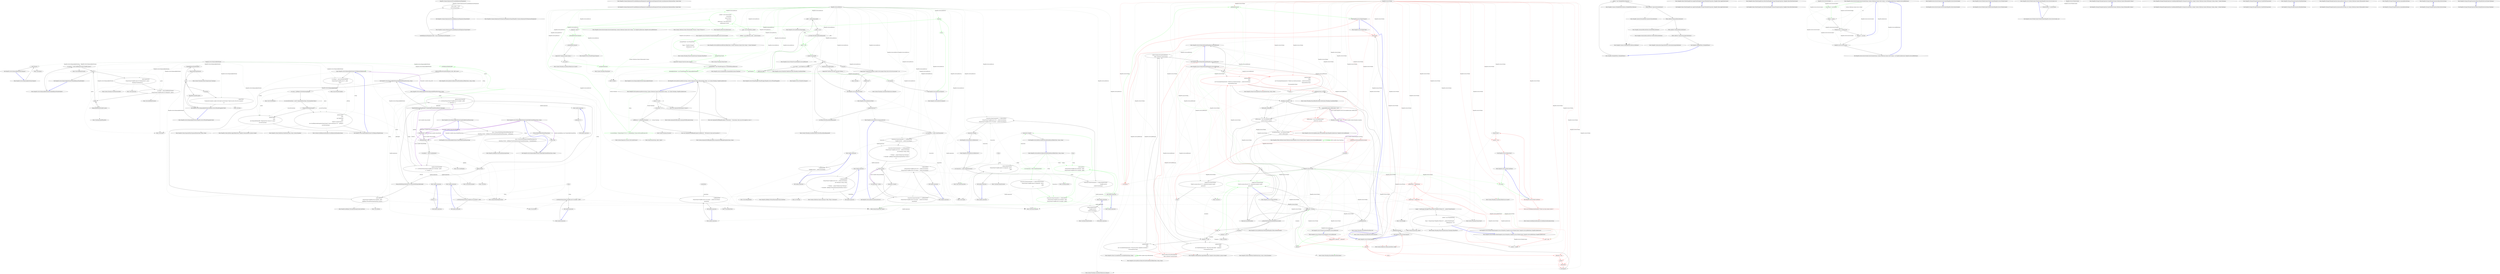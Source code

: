 digraph  {
n7 [label="HangFire.Common.ExpressionUtil.LambdaExpressionFingerprint", span=""];
n0 [label="Entry HangFire.Common.ExpressionUtil.LambdaExpressionFingerprint.LambdaExpressionFingerprint(System.Linq.Expressions.ExpressionType, System.Type)", span="17-17", cluster="HangFire.Common.ExpressionUtil.LambdaExpressionFingerprint.LambdaExpressionFingerprint(System.Linq.Expressions.ExpressionType, System.Type)"];
n1 [label="Exit HangFire.Common.ExpressionUtil.LambdaExpressionFingerprint.LambdaExpressionFingerprint(System.Linq.Expressions.ExpressionType, System.Type)", span="17-17", cluster="HangFire.Common.ExpressionUtil.LambdaExpressionFingerprint.LambdaExpressionFingerprint(System.Linq.Expressions.ExpressionType, System.Type)"];
n2 [label="Entry HangFire.Common.ExpressionUtil.LambdaExpressionFingerprint.Equals(object)", span="24-24", cluster="HangFire.Common.ExpressionUtil.LambdaExpressionFingerprint.Equals(object)"];
n3 [label="LambdaExpressionFingerprint other = obj as LambdaExpressionFingerprint", span="26-26", cluster="HangFire.Common.ExpressionUtil.LambdaExpressionFingerprint.Equals(object)"];
n4 [label="return (other != null)\r\n                   && this.Equals(other);", span="27-28", cluster="HangFire.Common.ExpressionUtil.LambdaExpressionFingerprint.Equals(object)"];
n5 [label="Exit HangFire.Common.ExpressionUtil.LambdaExpressionFingerprint.Equals(object)", span="24-24", cluster="HangFire.Common.ExpressionUtil.LambdaExpressionFingerprint.Equals(object)"];
n6 [label="Entry HangFire.Common.ExpressionUtil.ExpressionFingerprint.Equals(HangFire.Common.ExpressionUtil.ExpressionFingerprint)", span="32-32", cluster="HangFire.Common.ExpressionUtil.ExpressionFingerprint.Equals(HangFire.Common.ExpressionUtil.ExpressionFingerprint)"];
d28 [label="TryToRequeueTheJob(jobId)", span="94-94", cluster="HangFire.Server.DequeuedJobsWatcher.RequeueJobIfTimedOut(string, string)", color=green, community=0];
d91 [label="HangFire.Server.DequeuedJobsWatcher", span=""];
d18 [label="Entry HangFire.Server.DequeuedJobsWatcher.RequeueJobIfTimedOut(string, string)", span="45-45", cluster="HangFire.Server.DequeuedJobsWatcher.RequeueJobIfTimedOut(string, string)"];
d27 [label="TimedOutByFetchedTime(fetched) || TimedOutByCheckedTime(fetched, @checked)", span="92-92", cluster="HangFire.Server.DequeuedJobsWatcher.RequeueJobIfTimedOut(string, string)"];
d29 [label="JobServer.RemoveFromFetchedQueue(_redis, jobId, queue)", span="95-95", cluster="HangFire.Server.DequeuedJobsWatcher.RequeueJobIfTimedOut(string, string)"];
d40 [label="Entry HangFire.Server.DequeuedJobsWatcher.TryToRequeueTheJob(string)", span="100-100", cluster="HangFire.Server.DequeuedJobsWatcher.TryToRequeueTheJob(string)"];
d1 [label="_redis.Dispose()", span="21-21", cluster="HangFire.Server.DequeuedJobsWatcher.Dispose()"];
d5 [label="var queues = _redis.GetAllItemsFromSet(''hangfire:queues'')", span="26-26", cluster="HangFire.Server.DequeuedJobsWatcher.FindAndRequeueTimedOutJobs()"];
d7 [label="_redis.AcquireLock(\r\n                    String.Format(''hangfire:queue:{0}:dequeued:lock'', queue),\r\n                    TimeSpan.FromMinutes(1))", span="30-32", cluster="HangFire.Server.DequeuedJobsWatcher.FindAndRequeueTimedOutJobs()"];
d8 [label="var jobIds = _redis.GetAllItemsFromList(\r\n                        String.Format(''hangfire:queue:{0}:dequeued'', queue))", span="34-35", cluster="HangFire.Server.DequeuedJobsWatcher.FindAndRequeueTimedOutJobs()"];
d10 [label="RequeueJobIfTimedOut(jobId, queue)", span="39-39", cluster="HangFire.Server.DequeuedJobsWatcher.FindAndRequeueTimedOutJobs()"];
d21 [label="var pipeline = _redis.CreatePipeline()", span="50-50", cluster="HangFire.Server.DequeuedJobsWatcher.RequeueJobIfTimedOut(string, string)"];
d26 [label="_redis.SetEntry(\r\n                    String.Format(''hangfire:job:{0}:checked'', jobId),\r\n                    JobHelper.ToStringTimestamp(DateTime.UtcNow))", span="83-85", cluster="HangFire.Server.DequeuedJobsWatcher.RequeueJobIfTimedOut(string, string)"];
d55 [label="var jobType = _redis.GetValueFromHash(\r\n                String.Format(''hangfire:job:{0}'', jobId),\r\n                ''Type'')", span="102-104", cluster="HangFire.Server.DequeuedJobsWatcher.TryToRequeueTheJob(string)"];
d59 [label="JobState.Apply(\r\n                    _redis,\r\n                    new EnqueuedState(jobId, ''Requeued due to time out'', queue),\r\n                    recoverFromStates)", span="112-115", cluster="HangFire.Server.DequeuedJobsWatcher.TryToRequeueTheJob(string)"];
d60 [label="JobState.Apply(\r\n                    _redis,\r\n                    new FailedState(\r\n                        jobId,\r\n                        ''Failed to re-queue the job.'',\r\n                        new InvalidOperationException(String.Format(''Could not find type '{0}'.'', jobType))),\r\n                    recoverFromStates)", span="119-125", cluster="HangFire.Server.DequeuedJobsWatcher.TryToRequeueTheJob(string)"];
d77 [label="FindAndRequeueTimedOutJobs()", span="155-155", cluster="HangFire.Server.DequeuedJobsWatcher.HangFire.Server.IThreadWrappable.Work()"];
d81 [label="_logger.Fatal(\r\n                    ''Unexpected exception caught in the timed out jobs thread. Timed out jobs will not be re-queued.'',\r\n                    ex)", span="164-166", cluster="HangFire.Server.DequeuedJobsWatcher.HangFire.Server.IThreadWrappable.Work()"];
d30 [label="Exit HangFire.Server.DequeuedJobsWatcher.RequeueJobIfTimedOut(string, string)", span="45-45", cluster="HangFire.Server.DequeuedJobsWatcher.RequeueJobIfTimedOut(string, string)"];
d19 [label="string fetched = null", span="47-47", cluster="HangFire.Server.DequeuedJobsWatcher.RequeueJobIfTimedOut(string, string)"];
d22 [label="pipeline.QueueCommand(\r\n                    x => x.GetValue(String.Format(''hangfire:job:{0}:fetched'', jobId)),\r\n                    x => fetched = x)", span="52-54", cluster="HangFire.Server.DequeuedJobsWatcher.RequeueJobIfTimedOut(string, string)"];
d43 [label="x.GetValue(String.Format(''hangfire:job:{0}:fetched'', jobId))", span="53-53", cluster="lambda expression"];
d23 [label="pipeline.QueueCommand(\r\n                    x => x.GetValue(String.Format(''hangfire:job:{0}:checked'', jobId)),\r\n                    x => @checked = x)", span="56-58", cluster="HangFire.Server.DequeuedJobsWatcher.RequeueJobIfTimedOut(string, string)"];
d50 [label="x.GetValue(String.Format(''hangfire:job:{0}:checked'', jobId))", span="57-57", cluster="lambda expression"];
d25 [label="String.IsNullOrEmpty(fetched) && String.IsNullOrEmpty(@checked)", span="63-63", cluster="HangFire.Server.DequeuedJobsWatcher.RequeueJobIfTimedOut(string, string)"];
d38 [label="Entry HangFire.Server.DequeuedJobsWatcher.TimedOutByFetchedTime(string)", span="129-129", cluster="HangFire.Server.DequeuedJobsWatcher.TimedOutByFetchedTime(string)"];
d39 [label="Entry HangFire.Server.DequeuedJobsWatcher.TimedOutByCheckedTime(string, string)", span="135-135", cluster="HangFire.Server.DequeuedJobsWatcher.TimedOutByCheckedTime(string, string)"];
d41 [label="Entry HangFire.Server.JobServer.RemoveFromFetchedQueue(IRedisClient, string, string)", span="97-97", cluster="HangFire.Server.JobServer.RemoveFromFetchedQueue(IRedisClient, string, string)"];
d61 [label="Exit HangFire.Server.DequeuedJobsWatcher.TryToRequeueTheJob(string)", span="100-100", cluster="HangFire.Server.DequeuedJobsWatcher.TryToRequeueTheJob(string)"];
d0 [label="Entry HangFire.Server.DequeuedJobsWatcher.Dispose()", span="19-19", cluster="HangFire.Server.DequeuedJobsWatcher.Dispose()"];
d2 [label="Exit HangFire.Server.DequeuedJobsWatcher.Dispose()", span="19-19", cluster="HangFire.Server.DequeuedJobsWatcher.Dispose()"];
d3 [label="Entry Unk.Dispose", span="", cluster="Unk.Dispose"];
d4 [label="Entry HangFire.Server.DequeuedJobsWatcher.FindAndRequeueTimedOutJobs()", span="24-24", cluster="HangFire.Server.DequeuedJobsWatcher.FindAndRequeueTimedOutJobs()"];
d6 [label=queues, span="28-28", cluster="HangFire.Server.DequeuedJobsWatcher.FindAndRequeueTimedOutJobs()"];
d12 [label="Entry Unk.GetAllItemsFromSet", span="", cluster="Unk.GetAllItemsFromSet"];
d13 [label="Entry Unk.Format", span="", cluster="Unk.Format"];
d14 [label="Entry System.TimeSpan.FromMinutes(double)", span="0-0", cluster="System.TimeSpan.FromMinutes(double)"];
d15 [label="Entry Unk.AcquireLock", span="", cluster="Unk.AcquireLock"];
d9 [label=jobIds, span="37-37", cluster="HangFire.Server.DequeuedJobsWatcher.FindAndRequeueTimedOutJobs()"];
d16 [label="Entry Unk.GetAllItemsFromList", span="", cluster="Unk.GetAllItemsFromList"];
d17 [label="Entry Unk.RequeueJobIfTimedOut", span="", cluster="Unk.RequeueJobIfTimedOut"];
d20 [label="string @checked = null", span="48-48", cluster="HangFire.Server.DequeuedJobsWatcher.RequeueJobIfTimedOut(string, string)"];
d31 [label="Entry Unk.CreatePipeline", span="", cluster="Unk.CreatePipeline"];
d24 [label="pipeline.Flush()", span="60-60", cluster="HangFire.Server.DequeuedJobsWatcher.RequeueJobIfTimedOut(string, string)"];
d35 [label="Entry string.Format(string, object)", span="0-0", cluster="string.Format(string, object)"];
d36 [label="Entry HangFire.JobHelper.ToStringTimestamp(System.DateTime)", span="55-55", cluster="HangFire.JobHelper.ToStringTimestamp(System.DateTime)"];
d37 [label="Entry Unk.SetEntry", span="", cluster="Unk.SetEntry"];
d56 [label="var queue = JobHelper.TryToGetQueue(jobType)", span="106-106", cluster="HangFire.Server.DequeuedJobsWatcher.TryToRequeueTheJob(string)"];
d62 [label="Entry Unk.GetValueFromHash", span="", cluster="Unk.GetValueFromHash"];
d57 [label="var recoverFromStates = new[] { EnqueuedState.Name, ProcessingState.Name }", span="108-108", cluster="HangFire.Server.DequeuedJobsWatcher.TryToRequeueTheJob(string)"];
d58 [label="!String.IsNullOrEmpty(queue)", span="110-110", cluster="HangFire.Server.DequeuedJobsWatcher.TryToRequeueTheJob(string)"];
d64 [label="Entry HangFire.States.EnqueuedState.EnqueuedState(string, string, string)", span="10-10", cluster="HangFire.States.EnqueuedState.EnqueuedState(string, string, string)"];
d65 [label="Entry HangFire.States.JobState.Apply(IRedisClient, HangFire.States.JobState, params string[])", span="47-47", cluster="HangFire.States.JobState.Apply(IRedisClient, HangFire.States.JobState, params string[])"];
d66 [label="Entry HangFire.States.FailedState.FailedState(string, string, System.Exception)", span="10-10", cluster="HangFire.States.FailedState.FailedState(string, string, System.Exception)"];
d67 [label="Entry System.InvalidOperationException.InvalidOperationException(string)", span="0-0", cluster="System.InvalidOperationException.InvalidOperationException(string)"];
d76 [label=true, span="153-153", cluster="HangFire.Server.DequeuedJobsWatcher.HangFire.Server.IThreadWrappable.Work()"];
d78 [label="Thread.Sleep(SleepTimeout)", span="156-156", cluster="HangFire.Server.DequeuedJobsWatcher.HangFire.Server.IThreadWrappable.Work()"];
d80 [label=Exception, span="162-162", cluster="HangFire.Server.DequeuedJobsWatcher.HangFire.Server.IThreadWrappable.Work()"];
d82 [label="Exit HangFire.Server.DequeuedJobsWatcher.HangFire.Server.IThreadWrappable.Work()", span="149-149", cluster="HangFire.Server.DequeuedJobsWatcher.HangFire.Server.IThreadWrappable.Work()"];
d84 [label="Entry Unk.Fatal", span="", cluster="Unk.Fatal"];
d32 [label="Entry Unk.QueueCommand", span="", cluster="Unk.QueueCommand"];
d42 [label="Entry lambda expression", span="53-53", cluster="lambda expression"];
d46 [label="Entry lambda expression", span="54-54", cluster="lambda expression"];
d92 [label=string, span=""];
d44 [label="Exit lambda expression", span="53-53", cluster="lambda expression"];
d45 [label="Entry Unk.GetValue", span="", cluster="Unk.GetValue"];
d49 [label="Entry lambda expression", span="57-57", cluster="lambda expression"];
d52 [label="Entry lambda expression", span="58-58", cluster="lambda expression"];
d51 [label="Exit lambda expression", span="57-57", cluster="lambda expression"];
d34 [label="Entry string.IsNullOrEmpty(string)", span="0-0", cluster="string.IsNullOrEmpty(string)"];
d69 [label="Exit HangFire.Server.DequeuedJobsWatcher.TimedOutByFetchedTime(string)", span="129-129", cluster="HangFire.Server.DequeuedJobsWatcher.TimedOutByFetchedTime(string)"];
d68 [label="return !String.IsNullOrEmpty(fetchedTimestamp) &&\r\n                   (DateTime.UtcNow - JobHelper.FromStringTimestamp(fetchedTimestamp) > JobTimeout);", span="131-132", cluster="HangFire.Server.DequeuedJobsWatcher.TimedOutByFetchedTime(string)"];
d74 [label="Exit HangFire.Server.DequeuedJobsWatcher.TimedOutByCheckedTime(string, string)", span="135-135", cluster="HangFire.Server.DequeuedJobsWatcher.TimedOutByCheckedTime(string, string)"];
d71 [label="!String.IsNullOrEmpty(fetchedTimestamp)", span="140-140", cluster="HangFire.Server.DequeuedJobsWatcher.TimedOutByCheckedTime(string, string)"];
d73 [label="return !String.IsNullOrEmpty(checkedTimestamp) &&\r\n                   (DateTime.UtcNow - JobHelper.FromStringTimestamp(checkedTimestamp) > CheckedTimeout);", span="145-146", cluster="HangFire.Server.DequeuedJobsWatcher.TimedOutByCheckedTime(string, string)"];
d72 [label="return false;", span="142-142", cluster="HangFire.Server.DequeuedJobsWatcher.TimedOutByCheckedTime(string, string)"];
d11 [label="Exit HangFire.Server.DequeuedJobsWatcher.FindAndRequeueTimedOutJobs()", span="24-24", cluster="HangFire.Server.DequeuedJobsWatcher.FindAndRequeueTimedOutJobs()"];
d33 [label="Entry Unk.Flush", span="", cluster="Unk.Flush"];
d63 [label="Entry Unk.TryToGetQueue", span="", cluster="Unk.TryToGetQueue"];
d75 [label="Entry HangFire.Server.DequeuedJobsWatcher.HangFire.Server.IThreadWrappable.Work()", span="149-149", cluster="HangFire.Server.DequeuedJobsWatcher.HangFire.Server.IThreadWrappable.Work()"];
d79 [label=ThreadInterruptedException, span="159-159", cluster="HangFire.Server.DequeuedJobsWatcher.HangFire.Server.IThreadWrappable.Work()"];
d83 [label="Entry System.Threading.Thread.Sleep(System.TimeSpan)", span="0-0", cluster="System.Threading.Thread.Sleep(System.TimeSpan)"];
d48 [label="Exit lambda expression", span="54-54", cluster="lambda expression"];
d47 [label="fetched = x", span="54-54", cluster="lambda expression"];
d54 [label="Exit lambda expression", span="58-58", cluster="lambda expression"];
d53 [label="@checked = x", span="58-58", cluster="lambda expression"];
d70 [label="Entry HangFire.JobHelper.FromStringTimestamp(string)", span="60-60", cluster="HangFire.JobHelper.FromStringTimestamp(string)"];
m0_7 [label="Entry Hangfire.Common.GlobalJobFilterCollection.GlobalJobFilterCollection()", span="37-37", cluster="Hangfire.Common.GlobalJobFilterCollection.GlobalJobFilterCollection()", file="JobFetcher.cs"];
m0_9 [label="Entry Hangfire.Common.GlobalJobFilterCollection.Add(object)", span="56-56", cluster="Hangfire.Common.GlobalJobFilterCollection.Add(object)", file="JobFetcher.cs"];
m0_12 [label="Entry Hangfire.ContinuationsSupportAttribute.ContinuationsSupportAttribute()", span="36-36", cluster="Hangfire.ContinuationsSupportAttribute.ContinuationsSupportAttribute()", file="JobFetcher.cs"];
m0_11 [label="Entry Hangfire.StatisticsHistoryAttribute.StatisticsHistoryAttribute()", span="25-25", cluster="Hangfire.StatisticsHistoryAttribute.StatisticsHistoryAttribute()", file="JobFetcher.cs"];
m0_8 [label="Entry Hangfire.CaptureCultureAttribute.CaptureCultureAttribute()", span="25-25", cluster="Hangfire.CaptureCultureAttribute.CaptureCultureAttribute()", file="JobFetcher.cs"];
m0_10 [label="Entry Hangfire.AutomaticRetryAttribute.AutomaticRetryAttribute()", span="21-21", cluster="Hangfire.AutomaticRetryAttribute.AutomaticRetryAttribute()", file="JobFetcher.cs"];
m0_0 [label="Entry Hangfire.GlobalJobFilters.GlobalJobFilters()", span="25-25", cluster="Hangfire.GlobalJobFilters.GlobalJobFilters()", file="JobFetcher.cs"];
m0_1 [label="Filters = new GlobalJobFilterCollection()", span="27-27", cluster="Hangfire.GlobalJobFilters.GlobalJobFilters()", file="JobFetcher.cs"];
m0_2 [label="Filters.Add(new CaptureCultureAttribute())", span="28-28", cluster="Hangfire.GlobalJobFilters.GlobalJobFilters()", file="JobFetcher.cs"];
m0_3 [label="Filters.Add(new AutomaticRetryAttribute())", span="29-29", cluster="Hangfire.GlobalJobFilters.GlobalJobFilters()", file="JobFetcher.cs"];
m0_4 [label="Filters.Add(new StatisticsHistoryAttribute())", span="30-30", cluster="Hangfire.GlobalJobFilters.GlobalJobFilters()", file="JobFetcher.cs"];
m0_5 [label="Filters.Add(new ContinuationsSupportAttribute())", span="31-31", cluster="Hangfire.GlobalJobFilters.GlobalJobFilters()", file="JobFetcher.cs"];
m0_6 [label="Exit Hangfire.GlobalJobFilters.GlobalJobFilters()", span="25-25", cluster="Hangfire.GlobalJobFilters.GlobalJobFilters()", file="JobFetcher.cs"];
m2_17 [label="Entry System.ArgumentNullException.ArgumentNullException(string)", span="0-0", cluster="System.ArgumentNullException.ArgumentNullException(string)", file="JobServer.cs"];
m2_24 [label="Entry HangFire.JobActivator.JobActivator()", span="4-4", cluster="HangFire.JobActivator.JobActivator()", file="JobServer.cs"];
m2_47 [label="Entry System.Threading.Thread.Join()", span="0-0", cluster="System.Threading.Thread.Join()", file="JobServer.cs"];
m2_110 [label="Entry Unk.SetRangeInHash", span="", cluster="Unk.SetRangeInHash", file="JobServer.cs"];
m2_21 [label="Entry string.Format(string, object, object)", span="0-0", cluster="string.Format(string, object, object)", file="JobServer.cs"];
m2_28 [label="Entry System.Threading.Thread.Start()", span="0-0", cluster="System.Threading.Thread.Start()", file="JobServer.cs"];
m2_33 [label="Entry HangFire.Server.JobServer.Dispose()", span="79-79", cluster="HangFire.Server.JobServer.Dispose()", file="JobServer.cs"];
m2_34 [label=_disposed, span="81-81", cluster="HangFire.Server.JobServer.Dispose()", color=green, community=0, file="JobServer.cs"];
m2_35 [label="return;", span="82-82", cluster="HangFire.Server.JobServer.Dispose()", color=green, community=0, file="JobServer.cs"];
m2_36 [label="_disposed = true", span="84-84", cluster="HangFire.Server.JobServer.Dispose()", file="JobServer.cs"];
m2_37 [label="_fetchedJobsWatcher.Dispose()", span="86-86", cluster="HangFire.Server.JobServer.Dispose()", color=green, community=0, file="JobServer.cs"];
m2_38 [label="_schedulePoller.Dispose()", span="87-87", cluster="HangFire.Server.JobServer.Dispose()", file="JobServer.cs"];
m2_41 [label="_managerThread.Join()", span="91-91", cluster="HangFire.Server.JobServer.Dispose()", color=green, community=0, file="JobServer.cs"];
m2_40 [label="_cts.Cancel()", span="90-90", cluster="HangFire.Server.JobServer.Dispose()", file="JobServer.cs"];
m2_42 [label="_pool.Dispose()", span="93-93", cluster="HangFire.Server.JobServer.Dispose()", color=green, community=0, file="JobServer.cs"];
m2_43 [label="_cts.Dispose()", span="94-94", cluster="HangFire.Server.JobServer.Dispose()", file="JobServer.cs"];
m2_39 [label="_logger.Info(''Stopping manager thread...'')", span="89-89", cluster="HangFire.Server.JobServer.Dispose()", file="JobServer.cs"];
m2_44 [label="Exit HangFire.Server.JobServer.Dispose()", span="79-79", cluster="HangFire.Server.JobServer.Dispose()", file="JobServer.cs"];
m2_49 [label="Entry System.Threading.CancellationTokenSource.Dispose()", span="0-0", cluster="System.Threading.CancellationTokenSource.Dispose()", file="JobServer.cs"];
m2_103 [label="Entry Unk.AddItemToSet", span="", cluster="Unk.AddItemToSet", file="JobServer.cs"];
m2_22 [label="Entry HangFire.Server.ServerContext.ServerContext(string, System.Collections.Generic.IList<string>, int, HangFire.JobActivator, HangFire.Server.JobPerformer)", span="11-11", cluster="HangFire.Server.ServerContext.ServerContext(string, System.Collections.Generic.IList<string>, int, HangFire.JobActivator, HangFire.Server.JobPerformer)", file="JobServer.cs"];
m2_48 [label="Entry HangFire.Server.WorkerPool.Dispose()", span="59-59", cluster="HangFire.Server.WorkerPool.Dispose()", file="JobServer.cs"];
m2_46 [label="Entry System.Threading.CancellationTokenSource.Cancel()", span="0-0", cluster="System.Threading.CancellationTokenSource.Cancel()", file="JobServer.cs"];
m2_29 [label="Entry Unk.Info", span="", cluster="Unk.Info", file="JobServer.cs"];
m2_67 [label="Entry Unk.RemoveEntry", span="", cluster="Unk.RemoveEntry", file="JobServer.cs"];
m2_109 [label="Entry HangFire.JobHelper.ToStringTimestamp(System.DateTime)", span="55-55", cluster="HangFire.JobHelper.ToStringTimestamp(System.DateTime)", file="JobServer.cs"];
m2_18 [label="Entry System.ArgumentOutOfRangeException.ArgumentOutOfRangeException(string, string)", span="0-0", cluster="System.ArgumentOutOfRangeException.ArgumentOutOfRangeException(string, string)", file="JobServer.cs"];
m2_108 [label="Entry int.ToString()", span="0-0", cluster="int.ToString()", file="JobServer.cs"];
m2_20 [label="Entry System.Diagnostics.Process.GetCurrentProcess()", span="0-0", cluster="System.Diagnostics.Process.GetCurrentProcess()", file="JobServer.cs"];
m2_30 [label="Entry HangFire.Server.ThreadWrapper.ThreadWrapper(HangFire.Server.IThreadWrappable)", span="10-10", cluster="HangFire.Server.ThreadWrapper.ThreadWrapper(HangFire.Server.IThreadWrappable)", file="JobServer.cs"];
m2_0 [label="Entry HangFire.Server.JobServer.JobServer(string, System.Collections.Generic.IEnumerable<string>, int, System.TimeSpan, HangFire.JobActivator)", span="29-29", cluster="HangFire.Server.JobServer.JobServer(string, System.Collections.Generic.IEnumerable<string>, int, System.TimeSpan, HangFire.JobActivator)", file="JobServer.cs"];
m2_7 [label="var serverName = String.Format(''{0}:{1}'', machineName, Process.GetCurrentProcess().Id)", span="51-51", cluster="HangFire.Server.JobServer.JobServer(string, System.Collections.Generic.IEnumerable<string>, int, System.TimeSpan, HangFire.JobActivator)", color=green, community=0, file="JobServer.cs"];
m2_5 [label="pollInterval != pollInterval.Duration()", span="46-46", cluster="HangFire.Server.JobServer.JobServer(string, System.Collections.Generic.IEnumerable<string>, int, System.TimeSpan, HangFire.JobActivator)", file="JobServer.cs"];
m2_8 [label="_context = new ServerContext(\r\n                serverName,\r\n                queues.ToList(),\r\n                concurrency,\r\n                jobActivator ?? new JobActivator(),\r\n                JobPerformer.Current)", span="53-58", cluster="HangFire.Server.JobServer.JobServer(string, System.Collections.Generic.IEnumerable<string>, int, System.TimeSpan, HangFire.JobActivator)", color=green, community=0, file="JobServer.cs"];
m2_9 [label="_pool = new WorkerPool(_context)", span="60-60", cluster="HangFire.Server.JobServer.JobServer(string, System.Collections.Generic.IEnumerable<string>, int, System.TimeSpan, HangFire.JobActivator)", file="JobServer.cs"];
m2_11 [label="_managerThread = new Thread(Work)\r\n                {\r\n                    Name = ''HangFire.Manager'',\r\n                    IsBackground = true\r\n                }", span="63-67", cluster="HangFire.Server.JobServer.JobServer(string, System.Collections.Generic.IEnumerable<string>, int, System.TimeSpan, HangFire.JobActivator)", color=green, community=0, file="JobServer.cs"];
m2_10 [label="_fetcher = new JobFetcher(_redis, _context.Queues)", span="61-61", cluster="HangFire.Server.JobServer.JobServer(string, System.Collections.Generic.IEnumerable<string>, int, System.TimeSpan, HangFire.JobActivator)", file="JobServer.cs"];
m2_12 [label="_managerThread.Start()", span="68-68", cluster="HangFire.Server.JobServer.JobServer(string, System.Collections.Generic.IEnumerable<string>, int, System.TimeSpan, HangFire.JobActivator)", color=green, community=0, file="JobServer.cs"];
m2_13 [label="_logger.Info(''Manager thread has been started.'')", span="70-70", cluster="HangFire.Server.JobServer.JobServer(string, System.Collections.Generic.IEnumerable<string>, int, System.TimeSpan, HangFire.JobActivator)", file="JobServer.cs"];
m2_15 [label="_fetchedJobsWatcher = new ThreadWrapper(new DequeuedJobsWatcher())", span="73-73", cluster="HangFire.Server.JobServer.JobServer(string, System.Collections.Generic.IEnumerable<string>, int, System.TimeSpan, HangFire.JobActivator)", color=green, community=0, file="JobServer.cs"];
m2_14 [label="_schedulePoller = new ThreadWrapper(new SchedulePoller(pollInterval))", span="72-72", cluster="HangFire.Server.JobServer.JobServer(string, System.Collections.Generic.IEnumerable<string>, int, System.TimeSpan, HangFire.JobActivator)", file="JobServer.cs"];
m2_1 [label="queues == null", span="36-36", cluster="HangFire.Server.JobServer.JobServer(string, System.Collections.Generic.IEnumerable<string>, int, System.TimeSpan, HangFire.JobActivator)", file="JobServer.cs"];
m2_3 [label="concurrency <= 0", span="41-41", cluster="HangFire.Server.JobServer.JobServer(string, System.Collections.Generic.IEnumerable<string>, int, System.TimeSpan, HangFire.JobActivator)", file="JobServer.cs"];
m2_6 [label="throw new ArgumentOutOfRangeException(''pollInterval'', ''Poll interval value must be positive.'');", span="48-48", cluster="HangFire.Server.JobServer.JobServer(string, System.Collections.Generic.IEnumerable<string>, int, System.TimeSpan, HangFire.JobActivator)", file="JobServer.cs"];
m2_2 [label="throw new ArgumentNullException(''queues'');", span="38-38", cluster="HangFire.Server.JobServer.JobServer(string, System.Collections.Generic.IEnumerable<string>, int, System.TimeSpan, HangFire.JobActivator)", file="JobServer.cs"];
m2_4 [label="throw new ArgumentOutOfRangeException(''concurrency'', ''Concurrency value can not be negative or zero.'');", span="43-43", cluster="HangFire.Server.JobServer.JobServer(string, System.Collections.Generic.IEnumerable<string>, int, System.TimeSpan, HangFire.JobActivator)", file="JobServer.cs"];
m2_16 [label="Exit HangFire.Server.JobServer.JobServer(string, System.Collections.Generic.IEnumerable<string>, int, System.TimeSpan, HangFire.JobActivator)", span="29-29", cluster="HangFire.Server.JobServer.JobServer(string, System.Collections.Generic.IEnumerable<string>, int, System.TimeSpan, HangFire.JobActivator)", file="JobServer.cs"];
m2_25 [label="Entry HangFire.Server.WorkerPool.WorkerPool(HangFire.Server.ServerContext)", span="18-18", cluster="HangFire.Server.WorkerPool.WorkerPool(HangFire.Server.ServerContext)", file="JobServer.cs"];
m2_31 [label="Entry HangFire.Server.SchedulePoller.SchedulePoller(System.TimeSpan)", span="17-17", cluster="HangFire.Server.SchedulePoller.SchedulePoller(System.TimeSpan)", file="JobServer.cs"];
m2_86 [label="Entry System.Threading.CancellationToken.ThrowIfCancellationRequested()", span="0-0", cluster="System.Threading.CancellationToken.ThrowIfCancellationRequested()", file="JobServer.cs"];
m2_107 [label="Entry System.Collections.Generic.Dictionary<TKey, TValue>.Dictionary()", span="0-0", cluster="System.Collections.Generic.Dictionary<TKey, TValue>.Dictionary()", file="JobServer.cs"];
m2_68 [label="Entry HangFire.Server.JobServer.Work()", span="116-116", cluster="HangFire.Server.JobServer.Work()", file="JobServer.cs"];
m2_77 [label="jobId == null", span="137-137", cluster="HangFire.Server.JobServer.Work()", color=green, community=0, file="JobServer.cs"];
m2_74 [label="jobId = _fetcher.DequeueJob()", span="132-132", cluster="HangFire.Server.JobServer.Work()", file="JobServer.cs"];
m2_75 [label="jobId == null", span="133-133", cluster="HangFire.Server.JobServer.Work()", file="JobServer.cs"];
m2_76 [label="_cts.Token.ThrowIfCancellationRequested()", span="135-135", cluster="HangFire.Server.JobServer.Work()", file="JobServer.cs"];
m2_73 [label="JobPayload jobId", span="128-128", cluster="HangFire.Server.JobServer.Work()", file="JobServer.cs"];
m2_78 [label="worker.Process(jobId)", span="139-139", cluster="HangFire.Server.JobServer.Work()", file="JobServer.cs"];
m2_69 [label="AnnounceServer()", span="120-120", cluster="HangFire.Server.JobServer.Work()", file="JobServer.cs"];
m2_70 [label="_cts.Token.ThrowIfCancellationRequested()", span="122-122", cluster="HangFire.Server.JobServer.Work()", file="JobServer.cs"];
m2_72 [label="var worker = _pool.TakeFree(_cts.Token)", span="126-126", cluster="HangFire.Server.JobServer.Work()", file="JobServer.cs"];
m2_80 [label="_logger.Info(''Shutdown has been requested. Exiting...'')", span="144-144", cluster="HangFire.Server.JobServer.Work()", file="JobServer.cs"];
m2_81 [label="HideServer()", span="145-145", cluster="HangFire.Server.JobServer.Work()", file="JobServer.cs"];
m2_83 [label="_logger.Fatal(''Unexpected exception caught in the manager thread. Jobs will not be processed.'', ex)", span="149-149", cluster="HangFire.Server.JobServer.Work()", file="JobServer.cs"];
m2_71 [label=true, span="124-124", cluster="HangFire.Server.JobServer.Work()", file="JobServer.cs"];
m2_79 [label=OperationCanceledException, span="142-142", cluster="HangFire.Server.JobServer.Work()", file="JobServer.cs"];
m2_82 [label=Exception, span="147-147", cluster="HangFire.Server.JobServer.Work()", file="JobServer.cs"];
m2_84 [label="Exit HangFire.Server.JobServer.Work()", span="116-116", cluster="HangFire.Server.JobServer.Work()", file="JobServer.cs"];
m2_45 [label="Entry HangFire.Server.ThreadWrapper.Dispose()", span="23-23", cluster="HangFire.Server.ThreadWrapper.Dispose()", file="JobServer.cs"];
m2_85 [label="Entry HangFire.Server.JobServer.AnnounceServer()", span="153-153", cluster="HangFire.Server.JobServer.AnnounceServer()", file="JobServer.cs"];
m2_92 [label="var transaction = _redis.CreateTransaction()", span="155-155", cluster="HangFire.Server.JobServer.AnnounceServer()", file="JobServer.cs"];
m2_93 [label="transaction.QueueCommand(x => x.AddItemToSet(\r\n                    ''hangfire:servers'', _context.ServerName))", span="157-158", cluster="HangFire.Server.JobServer.AnnounceServer()", file="JobServer.cs"];
m2_94 [label="transaction.QueueCommand(x => x.SetRangeInHash(\r\n                    String.Format(''hangfire:server:{0}'', _context.ServerName),\r\n                    new Dictionary<string, string>\r\n                        {\r\n                            { ''Workers'', _context.WorkersCount.ToString() },\r\n                            { ''StartedAt'', JobHelper.ToStringTimestamp(DateTime.UtcNow) }\r\n                        }))", span="160-166", cluster="HangFire.Server.JobServer.AnnounceServer()", file="JobServer.cs"];
m2_95 [label="_context.Queues", span="168-168", cluster="HangFire.Server.JobServer.AnnounceServer()", file="JobServer.cs"];
m2_97 [label="transaction.QueueCommand(x => x.AddItemToSet(\r\n                        String.Format(''hangfire:server:{0}:queues'', _context.ServerName),\r\n                        queueName))", span="171-173", cluster="HangFire.Server.JobServer.AnnounceServer()", file="JobServer.cs"];
m2_98 [label="transaction.Commit()", span="176-176", cluster="HangFire.Server.JobServer.AnnounceServer()", file="JobServer.cs"];
m2_96 [label="var queueName = queue", span="170-170", cluster="HangFire.Server.JobServer.AnnounceServer()", file="JobServer.cs"];
m2_99 [label="Exit HangFire.Server.JobServer.AnnounceServer()", span="153-153", cluster="HangFire.Server.JobServer.AnnounceServer()", file="JobServer.cs"];
m2_122 [label="Entry Unk.RemoveItemFromSet", span="", cluster="Unk.RemoveItemFromSet", file="JobServer.cs"];
m2_23 [label="Entry System.Collections.Generic.IEnumerable<TSource>.ToList<TSource>()", span="0-0", cluster="System.Collections.Generic.IEnumerable<TSource>.ToList<TSource>()", file="JobServer.cs"];
m2_91 [label="Entry Unk.Fatal", span="", cluster="Unk.Fatal", file="JobServer.cs"];
m2_19 [label="Entry System.TimeSpan.Duration()", span="0-0", cluster="System.TimeSpan.Duration()", file="JobServer.cs"];
m2_26 [label="Entry HangFire.Server.JobFetcher.JobFetcher(IRedisClient, System.Collections.Generic.IList<string>, System.TimeSpan?)", span="17-17", cluster="HangFire.Server.JobFetcher.JobFetcher(IRedisClient, System.Collections.Generic.IList<string>, System.TimeSpan?)", file="JobServer.cs"];
m2_123 [label="Entry lambda expression", span="188-190", cluster="lambda expression", file="JobServer.cs"];
m2_64 [label="Entry lambda expression", span="107-109", cluster="lambda expression", file="JobServer.cs"];
m2_65 [label="x.RemoveEntry(\r\n                    String.Format(''hangfire:job:{0}:fetched'', jobId),\r\n                    String.Format(''hangfire:job:{0}:checked'', jobId))", span="107-109", cluster="lambda expression", color=green, community=0, file="JobServer.cs"];
m2_66 [label="Exit lambda expression", span="107-109", cluster="lambda expression", file="JobServer.cs"];
m2_101 [label="x.AddItemToSet(\r\n                    ''hangfire:servers'', _context.ServerName)", span="157-158", cluster="lambda expression", file="JobServer.cs"];
m2_105 [label="x.SetRangeInHash(\r\n                    String.Format(''hangfire:server:{0}'', _context.ServerName),\r\n                    new Dictionary<string, string>\r\n                        {\r\n                            { ''Workers'', _context.WorkersCount.ToString() },\r\n                            { ''StartedAt'', JobHelper.ToStringTimestamp(DateTime.UtcNow) }\r\n                        })", span="160-166", cluster="lambda expression", file="JobServer.cs"];
m2_112 [label="x.AddItemToSet(\r\n                        String.Format(''hangfire:server:{0}:queues'', _context.ServerName),\r\n                        queueName)", span="171-173", cluster="lambda expression", file="JobServer.cs"];
m2_120 [label="x.RemoveItemFromSet(\r\n                    ''hangfire:servers'',\r\n                    _context.ServerName)", span="184-186", cluster="lambda expression", file="JobServer.cs"];
m2_124 [label="x.RemoveEntry(\r\n                    String.Format(''hangfire:server:{0}'', _context.ServerName),\r\n                    String.Format(''hangfire:server:{0}:queues'', _context.ServerName))", span="188-190", cluster="lambda expression", file="JobServer.cs"];
m2_60 [label="x.RemoveItemFromList(\r\n                    String.Format(''hangfire:queue:{0}:dequeued'', queue),\r\n                    jobId,\r\n                    -1)", span="102-105", cluster="lambda expression", file="JobServer.cs"];
m2_59 [label="Entry lambda expression", span="102-105", cluster="lambda expression", file="JobServer.cs"];
m2_100 [label="Entry lambda expression", span="157-158", cluster="lambda expression", file="JobServer.cs"];
m2_102 [label="Exit lambda expression", span="157-158", cluster="lambda expression", file="JobServer.cs"];
m2_104 [label="Entry lambda expression", span="160-166", cluster="lambda expression", file="JobServer.cs"];
m2_106 [label="Exit lambda expression", span="160-166", cluster="lambda expression", file="JobServer.cs"];
m2_111 [label="Entry lambda expression", span="171-173", cluster="lambda expression", file="JobServer.cs"];
m2_113 [label="Exit lambda expression", span="171-173", cluster="lambda expression", file="JobServer.cs"];
m2_119 [label="Entry lambda expression", span="184-186", cluster="lambda expression", file="JobServer.cs"];
m2_121 [label="Exit lambda expression", span="184-186", cluster="lambda expression", file="JobServer.cs"];
m2_125 [label="Exit lambda expression", span="188-190", cluster="lambda expression", file="JobServer.cs"];
m2_61 [label="Exit lambda expression", span="102-105", cluster="lambda expression", file="JobServer.cs"];
m2_90 [label="Entry HangFire.Server.JobServer.HideServer()", span="180-180", cluster="HangFire.Server.JobServer.HideServer()", file="JobServer.cs"];
m2_114 [label="var transaction = _redis.CreateTransaction()", span="182-182", cluster="HangFire.Server.JobServer.HideServer()", file="JobServer.cs"];
m2_115 [label="transaction.QueueCommand(x => x.RemoveItemFromSet(\r\n                    ''hangfire:servers'',\r\n                    _context.ServerName))", span="184-186", cluster="HangFire.Server.JobServer.HideServer()", file="JobServer.cs"];
m2_116 [label="transaction.QueueCommand(x => x.RemoveEntry(\r\n                    String.Format(''hangfire:server:{0}'', _context.ServerName),\r\n                    String.Format(''hangfire:server:{0}:queues'', _context.ServerName)))", span="188-190", cluster="HangFire.Server.JobServer.HideServer()", file="JobServer.cs"];
m2_117 [label="transaction.Commit()", span="192-192", cluster="HangFire.Server.JobServer.HideServer()", file="JobServer.cs"];
m2_118 [label="Exit HangFire.Server.JobServer.HideServer()", span="180-180", cluster="HangFire.Server.JobServer.HideServer()", file="JobServer.cs"];
m2_63 [label="Entry Unk.RemoveItemFromList", span="", cluster="Unk.RemoveItemFromList", file="JobServer.cs"];
m2_58 [label="Entry Unk.Commit", span="", cluster="Unk.Commit", file="JobServer.cs"];
m2_32 [label="Entry HangFire.Server.DequeuedJobsWatcher.DequeuedJobsWatcher()", span="9-9", cluster="HangFire.Server.DequeuedJobsWatcher.DequeuedJobsWatcher()", file="JobServer.cs"];
m2_88 [label="Entry HangFire.Server.JobFetcher.DequeueJob()", span="26-26", cluster="HangFire.Server.JobFetcher.DequeueJob()", file="JobServer.cs"];
m2_57 [label="Entry Unk.QueueCommand", span="", cluster="Unk.QueueCommand", file="JobServer.cs"];
m2_87 [label="Entry HangFire.Server.WorkerPool.TakeFree(System.Threading.CancellationToken)", span="34-34", cluster="HangFire.Server.WorkerPool.TakeFree(System.Threading.CancellationToken)", file="JobServer.cs"];
m2_53 [label="transaction.QueueCommand(x => x.RemoveEntry(\r\n                    String.Format(''hangfire:job:{0}:fetched'', jobId),\r\n                    String.Format(''hangfire:job:{0}:checked'', jobId)))", span="107-109", cluster="HangFire.Server.JobServer.RemoveFromFetchedQueue(IRedisClient, string, string)", color=green, community=0, file="JobServer.cs"];
m2_51 [label="var transaction = redis.CreateTransaction()", span="100-100", cluster="HangFire.Server.JobServer.RemoveFromFetchedQueue(IRedisClient, string, string)", color=green, community=0, file="JobServer.cs"];
m2_50 [label="Entry HangFire.Server.JobServer.RemoveFromFetchedQueue(IRedisClient, string, string)", span="97-97", cluster="HangFire.Server.JobServer.RemoveFromFetchedQueue(IRedisClient, string, string)", file="JobServer.cs"];
m2_52 [label="transaction.QueueCommand(x => x.RemoveItemFromList(\r\n                    String.Format(''hangfire:queue:{0}:dequeued'', queue),\r\n                    jobId,\r\n                    -1))", span="102-105", cluster="HangFire.Server.JobServer.RemoveFromFetchedQueue(IRedisClient, string, string)", file="JobServer.cs"];
m2_54 [label="transaction.Commit()", span="111-111", cluster="HangFire.Server.JobServer.RemoveFromFetchedQueue(IRedisClient, string, string)", file="JobServer.cs"];
m2_55 [label="Exit HangFire.Server.JobServer.RemoveFromFetchedQueue(IRedisClient, string, string)", span="97-97", cluster="HangFire.Server.JobServer.RemoveFromFetchedQueue(IRedisClient, string, string)", file="JobServer.cs"];
m2_56 [label="Entry Unk.CreateTransaction", span="", cluster="Unk.CreateTransaction", file="JobServer.cs"];
m2_27 [label="Entry System.Threading.Thread.Thread(System.Threading.ThreadStart)", span="0-0", cluster="System.Threading.Thread.Thread(System.Threading.ThreadStart)", file="JobServer.cs"];
m2_89 [label="Entry HangFire.Server.Worker.Process(HangFire.Server.JobPayload)", span="70-70", cluster="HangFire.Server.Worker.Process(HangFire.Server.JobPayload)", file="JobServer.cs"];
m2_126 [label="HangFire.Server.JobServer", span="", file="JobServer.cs"];
m2_127 [label=string, span="", file="JobServer.cs"];
m2_129 [label=queueName, span="", file="JobServer.cs"];
m2_128 [label=string, span="", file="JobServer.cs"];
m3_2 [label="Entry Hangfire.States.IStateChangeProcess.ApplyState(Hangfire.Storage.IWriteOnlyTransaction, Hangfire.States.ApplyStateContext)", span="23-23", cluster="Hangfire.States.IStateChangeProcess.ApplyState(Hangfire.Storage.IWriteOnlyTransaction, Hangfire.States.ApplyStateContext)", file="Program.cs"];
m3_3 [label="Exit Hangfire.States.IStateChangeProcess.ApplyState(Hangfire.Storage.IWriteOnlyTransaction, Hangfire.States.ApplyStateContext)", span="23-23", cluster="Hangfire.States.IStateChangeProcess.ApplyState(Hangfire.Storage.IWriteOnlyTransaction, Hangfire.States.ApplyStateContext)", file="Program.cs"];
m3_0 [label="Entry Hangfire.States.IStateChangeProcess.ElectState(Hangfire.Storage.IStorageConnection, Hangfire.States.ElectStateContext)", span="22-22", cluster="Hangfire.States.IStateChangeProcess.ElectState(Hangfire.Storage.IStorageConnection, Hangfire.States.ElectStateContext)", file="Program.cs"];
m3_1 [label="Exit Hangfire.States.IStateChangeProcess.ElectState(Hangfire.Storage.IStorageConnection, Hangfire.States.ElectStateContext)", span="22-22", cluster="Hangfire.States.IStateChangeProcess.ElectState(Hangfire.Storage.IStorageConnection, Hangfire.States.ElectStateContext)", file="Program.cs"];
m4_2 [label="Entry HangFire.Server.ServerContext.ServerContext(string, System.Collections.Generic.IList<string>, int, HangFire.JobActivator, HangFire.Server.JobPerformer)", span="11-11", cluster="HangFire.Server.ServerContext.ServerContext(string, System.Collections.Generic.IList<string>, int, HangFire.JobActivator, HangFire.Server.JobPerformer)", file="ServerContext.cs"];
m4_3 [label="ServerName = serverName", span="18-18", cluster="HangFire.Server.ServerContext.ServerContext(string, System.Collections.Generic.IList<string>, int, HangFire.JobActivator, HangFire.Server.JobPerformer)", file="ServerContext.cs", color=green, community=0];
m4_4 [label="Queues = queues", span="19-19", cluster="HangFire.Server.ServerContext.ServerContext(string, System.Collections.Generic.IList<string>, int, HangFire.JobActivator, HangFire.Server.JobPerformer)", file="ServerContext.cs"];
m4_5 [label="WorkersCount = workersCount", span="20-20", cluster="HangFire.Server.ServerContext.ServerContext(string, System.Collections.Generic.IList<string>, int, HangFire.JobActivator, HangFire.Server.JobPerformer)", file="ServerContext.cs"];
m4_6 [label="Activator = activator", span="21-21", cluster="HangFire.Server.ServerContext.ServerContext(string, System.Collections.Generic.IList<string>, int, HangFire.JobActivator, HangFire.Server.JobPerformer)", file="ServerContext.cs"];
m4_0 [label="Entry HangFire.Server.ServerContext.ServerContext(HangFire.Server.ServerContext)", span="6-6", cluster="HangFire.Server.ServerContext.ServerContext(HangFire.Server.ServerContext)", file="ServerContext.cs"];
m4_1 [label="Exit HangFire.Server.ServerContext.ServerContext(HangFire.Server.ServerContext)", span="6-6", cluster="HangFire.Server.ServerContext.ServerContext(HangFire.Server.ServerContext)", file="ServerContext.cs"];
m4_7 [label="HangFire.Server.ServerContext", span="", cluster="HangFire.Server.ServerContext.ServerContext(string, System.Collections.Generic.IList<string>, int, HangFire.JobActivator, HangFire.Server.JobPerformer)", file="ServerContext.cs"];
m4_8 [label="Exit HangFire.Server.ServerContext.ServerContext(string, System.Collections.Generic.IList<string>, int, HangFire.JobActivator, HangFire.Server.JobPerformer)", span="11-11", cluster="HangFire.Server.ServerContext.ServerContext(string, System.Collections.Generic.IList<string>, int, HangFire.JobActivator, HangFire.Server.JobPerformer)", file="ServerContext.cs"];
m4_9 [label="HangFire.Server.ServerContext", span="", file="ServerContext.cs"];
m5_8 [label="Entry string.Format(string, object)", span="0-0", cluster="string.Format(string, object)", file="Worker.cs"];
m5_83 [label="Entry HangFire.Server.ServerJobDescriptor.ServerJobDescriptor(HangFire.JobActivator, HangFire.Server.JobPayload)", span="10-10", cluster="HangFire.Server.ServerJobDescriptor.ServerJobDescriptor(HangFire.JobActivator, HangFire.Server.JobPayload)", file="Worker.cs"];
m5_43 [label="Entry HangFire.Server.Worker.PerformJob(HangFire.Server.JobPayload)", span="119-119", cluster="HangFire.Server.Worker.PerformJob(HangFire.Server.JobPayload)", file="Worker.cs"];
m5_61 [label="Entry System.Threading.ManualResetEventSlim.Reset()", span="0-0", cluster="System.Threading.ManualResetEventSlim.Reset()", file="Worker.cs"];
m5_85 [label="Entry HangFire.Server.JobPerformer.PerformJob(HangFire.Filters.PerformContext)", span="33-33", cluster="HangFire.Server.JobPerformer.PerformJob(HangFire.Filters.PerformContext)", file="Worker.cs"];
m5_62 [label="JobServer.RemoveFromFetchedQueue(\r\n                    Redis, payload.Id, payload.Queue)", span="188-189", cluster="HangFire.Server.Worker.PerformJob(HangFire.Server.JobPayload)", file="Worker.cs"];
m5_20 [label="Entry System.Threading.Thread.Start()", span="0-0", cluster="System.Threading.Thread.Start()", file="Worker.cs"];
m5_44 [label="Entry System.Threading.CancellationTokenSource.Dispose()", span="0-0", cluster="System.Threading.CancellationTokenSource.Dispose()", file="Worker.cs"];
m5_10 [label="Entry System.Threading.Thread.Thread(System.Threading.ThreadStart)", span="0-0", cluster="System.Threading.Thread.Thread(System.Threading.ThreadStart)", file="Worker.cs"];
m5_33 [label="Entry System.Threading.ManualResetEventSlim.Set()", span="0-0", cluster="System.Threading.ManualResetEventSlim.Set()", file="Worker.cs"];
m5_21 [label="Entry HangFire.Server.Worker.Stop()", span="68-68", cluster="HangFire.Server.Worker.Stop()", file="Worker.cs"];
m5_22 [label="_thread.Join()", span="82-82", cluster="HangFire.Server.Worker.Dispose()", color=red, community=0, file="Worker.cs"];
m5_23 [label="_cts.Dispose()", span="84-84", cluster="HangFire.Server.Worker.Dispose()", color=red, community=0, file="Worker.cs"];
m5_24 [label="_jobIsReady.Dispose()", span="85-85", cluster="HangFire.Server.Worker.Dispose()", color=green, community=0, file="Worker.cs"];
m5_25 [label="Exit HangFire.Server.Worker.Dispose()", span="80-80", cluster="HangFire.Server.Worker.Dispose()", file="Worker.cs"];
m5_26 [label="Entry System.Threading.CancellationTokenSource.Cancel()", span="0-0", cluster="System.Threading.CancellationTokenSource.Cancel()", file="Worker.cs"];
m5_41 [label="_jobIsReady.Dispose()", span="121-121", cluster="HangFire.Server.Worker.Dispose()", file="Worker.cs"];
m5_0 [label="Entry HangFire.Server.Worker.Worker(HangFire.Server.WorkerPool, HangFire.Server.WorkerContext, HangFire.Server.JobPerformer, HangFire.JobActivator)", span="36-36", cluster="HangFire.Server.Worker.Worker(HangFire.Server.WorkerPool, HangFire.Server.WorkerContext, HangFire.Server.JobPerformer, HangFire.JobActivator)", file="Worker.cs"];
m5_1 [label="_pool = pool", span="41-41", cluster="HangFire.Server.Worker.Worker(HangFire.Server.WorkerPool, HangFire.Server.WorkerContext, HangFire.Server.JobPerformer, HangFire.JobActivator)", color=red, community=0, file="Worker.cs"];
m5_2 [label="_context = context", span="42-42", cluster="HangFire.Server.Worker.Worker(HangFire.Server.WorkerPool, HangFire.Server.WorkerContext, HangFire.Server.JobPerformer, HangFire.JobActivator)", file="Worker.cs"];
m5_3 [label="_jobPerformer = jobPerformer", span="43-43", cluster="HangFire.Server.Worker.Worker(HangFire.Server.WorkerPool, HangFire.Server.WorkerContext, HangFire.Server.JobPerformer, HangFire.JobActivator)", file="Worker.cs", color=red, community=0];
m5_4 [label="_jobActivator = jobActivator", span="44-44", cluster="HangFire.Server.Worker.Worker(HangFire.Server.WorkerPool, HangFire.Server.WorkerContext, HangFire.Server.JobPerformer, HangFire.JobActivator)", file="Worker.cs", color=red, community=0];
m5_5 [label="Logger = LogManager.GetLogger(String.Format(''HangFire.Worker.{0}'', _context.WorkerNumber))", span="46-46", cluster="HangFire.Server.Worker.Worker(HangFire.Server.WorkerPool, HangFire.Server.WorkerContext, HangFire.Server.JobPerformer, HangFire.JobActivator)", file="Worker.cs"];
m5_6 [label="_thread = new Thread(DoWork)\r\n                {\r\n                    Name = String.Format(''HangFire.Worker.{0}'', _context.WorkerNumber),\r\n                    IsBackground = true\r\n                }", span="48-52", cluster="HangFire.Server.Worker.Worker(HangFire.Server.WorkerPool, HangFire.Server.WorkerContext, HangFire.Server.JobPerformer, HangFire.JobActivator)", file="Worker.cs"];
m5_9 [label="Entry Unk.GetLogger", span="", cluster="Unk.GetLogger", file="Worker.cs"];
m5_59 [label="Entry System.Threading.ManualResetEventSlim.Wait(System.Threading.CancellationToken)", span="0-0", cluster="System.Threading.ManualResetEventSlim.Wait(System.Threading.CancellationToken)", file="Worker.cs"];
m5_46 [label="Entry HangFire.Server.Worker.DoWork()", span="125-125", cluster="HangFire.Server.Worker.DoWork()", file="Worker.cs"];
m5_47 [label=true, span="129-129", cluster="HangFire.Server.Worker.DoWork()", file="Worker.cs"];
m5_48 [label="!JobState.Apply(\r\n                    Redis,\r\n                    new ProcessingState(payload.Id, ''Worker has started processing.'', _context.ServerName),\r\n                    EnqueuedState.Name)", span="123-126", cluster="HangFire.Server.Worker.PerformJob(HangFire.Server.JobPayload)", color=red, community=0, file="Worker.cs"];
m5_53 [label=OperationCanceledException, span="141-141", cluster="HangFire.Server.Worker.DoWork()", file="Worker.cs"];
m5_54 [label="_context.Performer.PerformJob(performContext)", span="148-148", cluster="HangFire.Server.Worker.PerformJob(HangFire.Server.JobPayload)", file="Worker.cs"];
m5_49 [label="_jobIsReady.Wait(_cts.Token)", span="132-132", cluster="HangFire.Server.Worker.DoWork()", file="Worker.cs"];
m5_50 [label="Exception exception = null", span="137-137", cluster="HangFire.Server.Worker.PerformJob(HangFire.Server.JobPayload)", file="Worker.cs"];
m5_51 [label="PerformJob(_jobPayload)", span="136-136", cluster="HangFire.Server.Worker.DoWork()", file="Worker.cs"];
m5_52 [label="jobDescriptor = new ServerJobDescriptor(\r\n                    _context.Activator, payload)", span="142-143", cluster="HangFire.Server.Worker.PerformJob(HangFire.Server.JobPayload)", file="Worker.cs"];
m5_55 [label=Exception, span="150-150", cluster="HangFire.Server.Worker.PerformJob(HangFire.Server.JobPayload)", file="Worker.cs"];
m5_56 [label="exception = ex", span="152-152", cluster="HangFire.Server.Worker.PerformJob(HangFire.Server.JobPayload)", file="Worker.cs"];
m5_35 [label=_disposed, span="110-110", cluster="HangFire.Server.Worker.Dispose()", color=red, community=0, file="Worker.cs"];
m5_34 [label="Entry HangFire.Server.Worker.Dispose()", span="108-108", cluster="HangFire.Server.Worker.Dispose()", file="Worker.cs"];
m5_30 [label="_jobPayload = payload", span="102-102", cluster="HangFire.Server.Worker.Process(HangFire.Server.JobPayload)", file="Worker.cs"];
m5_31 [label="_jobIsReady.Set()", span="105-105", cluster="HangFire.Server.Worker.Process(HangFire.Server.JobPayload)", file="Worker.cs"];
m5_57 [label="Logger.Error(String.Format(\r\n                    ''Failed to process the job '{0}': unexpected exception caught.'',\r\n                    payload.Id))", span="154-156", cluster="HangFire.Server.Worker.PerformJob(HangFire.Server.JobPayload)", file="Worker.cs", color=green, community=0];
m5_88 [label="Entry HangFire.States.FailedState.FailedState(string, string, System.Exception)", span="10-10", cluster="HangFire.States.FailedState.FailedState(string, string, System.Exception)", file="Worker.cs"];
m5_19 [label="Entry System.InvalidOperationException.InvalidOperationException(string)", span="0-0", cluster="System.InvalidOperationException.InvalidOperationException(string)", file="Worker.cs"];
m5_11 [label="Entry HangFire.Server.Worker.SendStop()", span="47-47", cluster="HangFire.Server.Worker.SendStop()", file="Worker.cs"];
m5_12 [label="_cts.Cancel()", span="49-49", cluster="HangFire.Server.Worker.SendStop()", color=green, community=0, file="Worker.cs"];
m5_13 [label="Exit HangFire.Server.Worker.SendStop()", span="47-47", cluster="HangFire.Server.Worker.SendStop()", color=red, community=0, file="Worker.cs"];
m5_14 [label="throw new InvalidOperationException(''Worker has been already started.'');", span="61-61", cluster="HangFire.Server.Worker.Start()", color=red, community=0, file="Worker.cs"];
m5_15 [label="_thread.Start()", span="64-64", cluster="HangFire.Server.Worker.Start()", file="Worker.cs"];
m5_16 [label="_started = true", span="65-65", cluster="HangFire.Server.Worker.Start()", color=red, community=0, file="Worker.cs"];
m5_17 [label="Exit HangFire.Server.Worker.Start()", span="55-55", cluster="HangFire.Server.Worker.Start()", file="Worker.cs"];
m5_81 [label="Entry HangFire.States.ProcessingState.ProcessingState(string, string, string)", span="10-10", cluster="HangFire.States.ProcessingState.ProcessingState(string, string, string)", file="Worker.cs"];
m5_84 [label="Entry HangFire.Filters.PerformContext.PerformContext(HangFire.Server.WorkerContext, HangFire.Server.ServerJobDescriptor)", span="13-13", cluster="HangFire.Filters.PerformContext.PerformContext(HangFire.Server.WorkerContext, HangFire.Server.ServerJobDescriptor)", file="Worker.cs"];
m5_63 [label="Entry Unk.Fatal", span="", cluster="Unk.Fatal", file="Worker.cs"];
m5_87 [label="Entry HangFire.States.SucceededState.SucceededState(string, string)", span="12-12", cluster="HangFire.States.SucceededState.SucceededState(string, string)", file="Worker.cs"];
m5_18 [label="Entry System.Diagnostics.Debug.Assert(bool, string)", span="0-0", cluster="System.Diagnostics.Debug.Assert(bool, string)", file="Worker.cs"];
m5_82 [label="Entry HangFire.States.JobState.Apply(IRedisClient, HangFire.States.JobState, params string[])", span="47-47", cluster="HangFire.States.JobState.Apply(IRedisClient, HangFire.States.JobState, params string[])", file="Worker.cs"];
m5_58 [label=Redis, span="166-166", cluster="HangFire.Server.Worker.PerformJob(HangFire.Server.JobPayload)", file="Worker.cs"];
m5_60 [label="Entry HangFire.Server.Worker.PerformJob(HangFire.Server.JobPayload)", span="155-155", cluster="HangFire.Server.Worker.PerformJob(HangFire.Server.JobPayload)", file="Worker.cs"];
m5_64 [label=Redis, span="157-157", cluster="HangFire.Server.Worker.PerformJob(HangFire.Server.JobPayload)", file="Worker.cs"];
m5_65 [label="!JobState.Apply(\r\n                    Redis,\r\n                    new ProcessingState(payload.Id, ''Worker has started processing.'', _context.ServerName),\r\n                    EnqueuedState.Name,\r\n                    ProcessingState.Name)", span="159-163", cluster="HangFire.Server.Worker.PerformJob(HangFire.Server.JobPayload)", color=red, community=0, file="Worker.cs"];
m5_69 [label="jobDescriptor = new ServerJobDescriptor(\r\n                    _jobActivator, payload)", span="179-180", cluster="HangFire.Server.Worker.PerformJob(HangFire.Server.JobPayload)", color=red, community=0, file="Worker.cs"];
m5_74 [label="Logger.Error(String.Format(\r\n                    ''Failed to process the job '{0}': unexpected exception caught.'',\r\n                    payload.Id))", span="191-193", cluster="HangFire.Server.Worker.PerformJob(HangFire.Server.JobPayload)", file="Worker.cs"];
m5_77 [label="JobState.Apply(\r\n                        Redis,\r\n                        new SucceededState(payload.Id, ''The job has been completed successfully.''),\r\n                        ProcessingState.Name)", span="207-210", cluster="HangFire.Server.Worker.PerformJob(HangFire.Server.JobPayload)", file="Worker.cs"];
m5_78 [label="JobState.Apply(\r\n                        Redis,\r\n                        new FailedState(payload.Id, ''The job has been failed.'', exception),\r\n                        ProcessingState.Name)", span="214-217", cluster="HangFire.Server.Worker.PerformJob(HangFire.Server.JobPayload)", file="Worker.cs"];
m5_79 [label="JobServer.RemoveFromFetchedQueue(\r\n                    Redis, payload.Id, payload.Queue)", span="225-226", cluster="HangFire.Server.Worker.PerformJob(HangFire.Server.JobPayload)", color=red, community=1, file="Worker.cs"];
m5_66 [label="return;", span="165-165", cluster="HangFire.Server.Worker.PerformJob(HangFire.Server.JobPayload)", file="Worker.cs"];
m5_67 [label="Exception exception = null", span="174-174", cluster="HangFire.Server.Worker.PerformJob(HangFire.Server.JobPayload)", file="Worker.cs"];
m5_68 [label="ServerJobDescriptor jobDescriptor = null", span="176-176", cluster="HangFire.Server.Worker.PerformJob(HangFire.Server.JobPayload)", file="Worker.cs"];
m5_70 [label="var performContext = new PerformContext(\r\n                    _context, jobDescriptor)", span="182-183", cluster="HangFire.Server.Worker.PerformJob(HangFire.Server.JobPayload)", file="Worker.cs"];
m5_71 [label="_jobPerformer.PerformJob(performContext)", span="185-185", cluster="HangFire.Server.Worker.PerformJob(HangFire.Server.JobPayload)", color=red, community=0, file="Worker.cs"];
m5_72 [label=Exception, span="187-187", cluster="HangFire.Server.Worker.PerformJob(HangFire.Server.JobPayload)", file="Worker.cs"];
m5_75 [label=Redis, span="203-203", cluster="HangFire.Server.Worker.PerformJob(HangFire.Server.JobPayload)", file="Worker.cs"];
m5_73 [label="HangFire.Server.Worker", span="", cluster="HangFire.Server.Worker.PerformJob(HangFire.Server.JobPayload)", file="Worker.cs"];
m5_76 [label="exception == null", span="205-205", cluster="HangFire.Server.Worker.PerformJob(HangFire.Server.JobPayload)", file="Worker.cs"];
m5_80 [label="Exit HangFire.Server.Worker.PerformJob(HangFire.Server.JobPayload)", span="155-155", cluster="HangFire.Server.Worker.PerformJob(HangFire.Server.JobPayload)", file="Worker.cs"];
m5_7 [label="Exit HangFire.Server.Worker.Worker(HangFire.Server.WorkerPool, HangFire.Server.WorkerContext, HangFire.Server.JobPerformer, HangFire.JobActivator)", span="36-36", cluster="HangFire.Server.Worker.Worker(HangFire.Server.WorkerPool, HangFire.Server.WorkerContext, HangFire.Server.JobPerformer, HangFire.JobActivator)", file="Worker.cs"];
m5_89 [label="Entry HangFire.Server.JobServer.RemoveFromFetchedQueue(IRedisClient, string, string)", span="100-100", cluster="HangFire.Server.JobServer.RemoveFromFetchedQueue(IRedisClient, string, string)", file="Worker.cs"];
m5_36 [label="return;", span="111-111", cluster="HangFire.Server.Worker.Dispose()", color=red, community=0, file="Worker.cs"];
m5_37 [label="_disposed = true", span="113-113", cluster="HangFire.Server.Worker.Dispose()", color=red, community=0, file="Worker.cs"];
m5_38 [label=_started, span="115-115", cluster="HangFire.Server.Worker.Dispose()", color=red, community=0, file="Worker.cs"];
m5_39 [label="_thread.Join()", span="117-117", cluster="HangFire.Server.Worker.Dispose()", color=red, community=0, file="Worker.cs"];
m5_40 [label="_cts.Dispose()", span="120-120", cluster="HangFire.Server.Worker.Dispose()", file="Worker.cs"];
m5_42 [label="Exit HangFire.Server.Worker.Dispose()", span="108-108", cluster="HangFire.Server.Worker.Dispose()", file="Worker.cs"];
m5_86 [label="Entry Unk.Error", span="", cluster="Unk.Error", file="Worker.cs"];
m5_45 [label="Entry System.Threading.ManualResetEventSlim.Dispose()", span="0-0", cluster="System.Threading.ManualResetEventSlim.Dispose()", file="Worker.cs"];
m5_27 [label="Entry HangFire.Server.Worker.Process(HangFire.Server.JobPayload)", span="96-96", cluster="HangFire.Server.Worker.Process(HangFire.Server.JobPayload)", file="Worker.cs"];
m5_28 [label="Debug.Assert(!_disposed, ''!_disposed'')", span="98-98", cluster="HangFire.Server.Worker.Process(HangFire.Server.JobPayload)", color=red, community=0, file="Worker.cs"];
m5_29 [label=_jobLock, span="100-100", cluster="HangFire.Server.Worker.Process(HangFire.Server.JobPayload)", file="Worker.cs"];
m5_32 [label="Exit HangFire.Server.Worker.Process(HangFire.Server.JobPayload)", span="96-96", cluster="HangFire.Server.Worker.Process(HangFire.Server.JobPayload)", file="Worker.cs"];
m5_90 [label="HangFire.Server.Worker", span="", file="Worker.cs"];
m6_0 [label="Entry HangFire.Server.WorkerContext.WorkerContext(HangFire.Server.WorkerContext)", span="8-8", cluster="HangFire.Server.WorkerContext.WorkerContext(HangFire.Server.WorkerContext)", file="WorkerContext.cs"];
m6_1 [label="Exit HangFire.Server.WorkerContext.WorkerContext(HangFire.Server.WorkerContext)", span="8-8", cluster="HangFire.Server.WorkerContext.WorkerContext(HangFire.Server.WorkerContext)", file="WorkerContext.cs"];
m6_2 [label="Entry HangFire.Server.WorkerContext.WorkerContext(HangFire.Server.ServerContext, int)", span="13-13", cluster="HangFire.Server.WorkerContext.WorkerContext(HangFire.Server.ServerContext, int)", file="WorkerContext.cs"];
m6_3 [label="WorkerNumber = workerNumber", span="16-16", cluster="HangFire.Server.WorkerContext.WorkerContext(HangFire.Server.ServerContext, int)", file="WorkerContext.cs"];
m6_4 [label="Exit HangFire.Server.WorkerContext.WorkerContext(HangFire.Server.ServerContext, int)", span="13-13", cluster="HangFire.Server.WorkerContext.WorkerContext(HangFire.Server.ServerContext, int)", file="WorkerContext.cs"];
m6_5 [label="HangFire.Server.WorkerContext", span="", file="WorkerContext.cs"];
m7_2 [label="Entry HangFire.Storage.IStorageConnection.CreateFetcher(System.Collections.Generic.IEnumerable<string>)", span="9-9", cluster="HangFire.Storage.IStorageConnection.CreateFetcher(System.Collections.Generic.IEnumerable<string>)", file="WorkerPool.cs"];
m7_3 [label="Exit HangFire.Storage.IStorageConnection.CreateFetcher(System.Collections.Generic.IEnumerable<string>)", span="9-9", cluster="HangFire.Storage.IStorageConnection.CreateFetcher(System.Collections.Generic.IEnumerable<string>)", file="WorkerPool.cs"];
m7_6 [label="Entry HangFire.Storage.IStorageConnection.CreateExpiredJob(HangFire.Storage.InvocationData, string[], System.Collections.Generic.IDictionary<string, string>, System.TimeSpan)", span="17-17", cluster="HangFire.Storage.IStorageConnection.CreateExpiredJob(HangFire.Storage.InvocationData, string[], System.Collections.Generic.IDictionary<string, string>, System.TimeSpan)", file="WorkerPool.cs"];
m7_7 [label="Exit HangFire.Storage.IStorageConnection.CreateExpiredJob(HangFire.Storage.InvocationData, string[], System.Collections.Generic.IDictionary<string, string>, System.TimeSpan)", span="17-17", cluster="HangFire.Storage.IStorageConnection.CreateExpiredJob(HangFire.Storage.InvocationData, string[], System.Collections.Generic.IDictionary<string, string>, System.TimeSpan)", file="WorkerPool.cs"];
m7_0 [label="Entry HangFire.Storage.IStorageConnection.CreateWriteTransaction()", span="8-8", cluster="HangFire.Storage.IStorageConnection.CreateWriteTransaction()", file="WorkerPool.cs"];
m7_1 [label="Exit HangFire.Storage.IStorageConnection.CreateWriteTransaction()", span="8-8", cluster="HangFire.Storage.IStorageConnection.CreateWriteTransaction()", file="WorkerPool.cs"];
m7_12 [label="Entry HangFire.Storage.IStorageConnection.Heartbeat(string)", span="25-25", cluster="HangFire.Storage.IStorageConnection.Heartbeat(string)", file="WorkerPool.cs"];
m7_13 [label="Exit HangFire.Storage.IStorageConnection.Heartbeat(string)", span="25-25", cluster="HangFire.Storage.IStorageConnection.Heartbeat(string)", file="WorkerPool.cs"];
m7_8 [label="Entry HangFire.Storage.IStorageConnection.AnnounceServer(string, int, System.Collections.Generic.IEnumerable<string>)", span="23-23", cluster="HangFire.Storage.IStorageConnection.AnnounceServer(string, int, System.Collections.Generic.IEnumerable<string>)", file="WorkerPool.cs"];
m7_9 [label="Exit HangFire.Storage.IStorageConnection.AnnounceServer(string, int, System.Collections.Generic.IEnumerable<string>)", span="23-23", cluster="HangFire.Storage.IStorageConnection.AnnounceServer(string, int, System.Collections.Generic.IEnumerable<string>)", file="WorkerPool.cs"];
m7_4 [label="Entry HangFire.Storage.IStorageConnection.AcquireJobLock(string)", span="11-11", cluster="HangFire.Storage.IStorageConnection.AcquireJobLock(string)", file="WorkerPool.cs"];
m7_5 [label="Exit HangFire.Storage.IStorageConnection.AcquireJobLock(string)", span="11-11", cluster="HangFire.Storage.IStorageConnection.AcquireJobLock(string)", file="WorkerPool.cs"];
m7_10 [label="Entry HangFire.Storage.IStorageConnection.RemoveServer(string)", span="24-24", cluster="HangFire.Storage.IStorageConnection.RemoveServer(string)", file="WorkerPool.cs"];
m7_11 [label="Exit HangFire.Storage.IStorageConnection.RemoveServer(string)", span="24-24", cluster="HangFire.Storage.IStorageConnection.RemoveServer(string)", file="WorkerPool.cs"];
m7_14 [label="Entry HangFire.Storage.IStorageConnection.RemoveTimedOutServers(System.TimeSpan)", span="26-26", cluster="HangFire.Storage.IStorageConnection.RemoveTimedOutServers(System.TimeSpan)", file="WorkerPool.cs"];
m7_15 [label="Exit HangFire.Storage.IStorageConnection.RemoveTimedOutServers(System.TimeSpan)", span="26-26", cluster="HangFire.Storage.IStorageConnection.RemoveTimedOutServers(System.TimeSpan)", file="WorkerPool.cs"];
n7 -> n4  [key=1, style=dashed, color=darkseagreen4, label="HangFire.Common.ExpressionUtil.LambdaExpressionFingerprint"];
n0 -> n1  [key=0, style=solid];
n1 -> n0  [key=0, style=bold, color=blue];
n2 -> n3  [key=0, style=solid];
n3 -> n4  [key=0, style=solid];
n4 -> n5  [key=0, style=solid];
n4 -> n6  [key=2, style=dotted];
n5 -> n2  [key=0, style=bold, color=blue];
d28 -> d29  [key=0, style=solid, color=green];
d28 -> d40  [key=2, style=dotted, color=green];
d91 -> d28  [key=1, style=dashed, color=green, label="HangFire.Server.DequeuedJobsWatcher"];
d91 -> d1  [key=1, style=dashed, color=darkseagreen4, label="HangFire.Server.DequeuedJobsWatcher"];
d91 -> d5  [key=1, style=dashed, color=darkseagreen4, label="HangFire.Server.DequeuedJobsWatcher"];
d91 -> d7  [key=1, style=dashed, color=darkseagreen4, label="HangFire.Server.DequeuedJobsWatcher"];
d91 -> d8  [key=1, style=dashed, color=darkseagreen4, label="HangFire.Server.DequeuedJobsWatcher"];
d91 -> d10  [key=1, style=dashed, color=darkseagreen4, label="HangFire.Server.DequeuedJobsWatcher"];
d91 -> d21  [key=1, style=dashed, color=darkseagreen4, label="HangFire.Server.DequeuedJobsWatcher"];
d91 -> d26  [key=1, style=dashed, color=darkseagreen4, label="HangFire.Server.DequeuedJobsWatcher"];
d91 -> d29  [key=1, style=dashed, color=darkseagreen4, label="HangFire.Server.DequeuedJobsWatcher"];
d91 -> d55  [key=1, style=dashed, color=darkseagreen4, label="HangFire.Server.DequeuedJobsWatcher"];
d91 -> d59  [key=1, style=dashed, color=darkseagreen4, label="HangFire.Server.DequeuedJobsWatcher"];
d91 -> d60  [key=1, style=dashed, color=darkseagreen4, label="HangFire.Server.DequeuedJobsWatcher"];
d91 -> d77  [key=1, style=dashed, color=darkseagreen4, label="HangFire.Server.DequeuedJobsWatcher"];
d91 -> d81  [key=1, style=dashed, color=darkseagreen4, label="HangFire.Server.DequeuedJobsWatcher"];
d18 -> d28  [key=1, style=dashed, color=green, label=string];
d18 -> d19  [key=0, style=solid];
d18 -> d22  [key=1, style=dashed, color=darkseagreen4, label=string];
d18 -> d43  [key=1, style=dashed, color=darkseagreen4, label=string];
d18 -> d23  [key=1, style=dashed, color=darkseagreen4, label=string];
d18 -> d50  [key=1, style=dashed, color=darkseagreen4, label=string];
d18 -> d26  [key=1, style=dashed, color=darkseagreen4, label=string];
d18 -> d29  [key=1, style=dashed, color=darkseagreen4, label=string];
d27 -> d28  [key=0, style=solid, color=green];
d27 -> d30  [key=0, style=solid];
d27 -> d38  [key=2, style=dotted];
d27 -> d39  [key=2, style=dotted];
d29 -> d30  [key=0, style=solid];
d29 -> d41  [key=2, style=dotted];
d40 -> d18  [key=3, color=darkorchid, style=bold, label="Parameter variable string jobId"];
d40 -> d55  [key=0, style=solid];
d40 -> d59  [key=1, style=dashed, color=darkseagreen4, label=string];
d40 -> d60  [key=1, style=dashed, color=darkseagreen4, label=string];
d1 -> d2  [key=0, style=solid];
d1 -> d3  [key=2, style=dotted];
d5 -> d6  [key=0, style=solid];
d5 -> d12  [key=2, style=dotted];
d7 -> d8  [key=0, style=solid];
d7 -> d13  [key=2, style=dotted];
d7 -> d14  [key=2, style=dotted];
d7 -> d15  [key=2, style=dotted];
d8 -> d9  [key=0, style=solid];
d8 -> d13  [key=2, style=dotted];
d8 -> d16  [key=2, style=dotted];
d10 -> d9  [key=0, style=solid];
d10 -> d17  [key=2, style=dotted];
d21 -> d22  [key=0, style=solid];
d21 -> d31  [key=2, style=dotted];
d21 -> d23  [key=1, style=dashed, color=darkseagreen4, label=pipeline];
d21 -> d24  [key=1, style=dashed, color=darkseagreen4, label=pipeline];
d26 -> d30  [key=0, style=solid];
d26 -> d35  [key=2, style=dotted];
d26 -> d36  [key=2, style=dotted];
d26 -> d37  [key=2, style=dotted];
d55 -> d56  [key=0, style=solid];
d55 -> d35  [key=2, style=dotted];
d55 -> d62  [key=2, style=dotted];
d55 -> d60  [key=1, style=dashed, color=darkseagreen4, label=jobType];
d59 -> d61  [key=0, style=solid];
d59 -> d64  [key=2, style=dotted];
d59 -> d65  [key=2, style=dotted];
d60 -> d61  [key=0, style=solid];
d60 -> d66  [key=2, style=dotted];
d60 -> d67  [key=2, style=dotted];
d60 -> d13  [key=2, style=dotted];
d60 -> d65  [key=2, style=dotted];
d77 -> d78  [key=0, style=solid];
d77 -> d4  [key=2, style=dotted];
d81 -> d82  [key=0, style=solid];
d81 -> d84  [key=2, style=dotted];
d30 -> d18  [key=0, style=bold, color=blue];
d19 -> d19  [key=3, color=darkorchid, style=bold, label="Local variable string fetched"];
d19 -> d20  [key=0, style=solid];
d19 -> d22  [key=3, color=darkorchid, style=bold, label="Local variable string fetched"];
d22 -> d27  [key=1, style=dashed, color=darkseagreen4, label=fetched];
d22 -> d23  [key=0, style=solid];
d22 -> d32  [key=2, style=dotted];
d22 -> d42  [key=1, style=dashed, color=darkseagreen4, label="lambda expression"];
d22 -> d46  [key=1, style=dashed, color=darkseagreen4, label="lambda expression"];
d22 -> d25  [key=1, style=dashed, color=darkseagreen4, label=fetched];
d43 -> d44  [key=0, style=solid];
d43 -> d35  [key=2, style=dotted];
d43 -> d45  [key=2, style=dotted];
d23 -> d27  [key=1, style=dashed, color=darkseagreen4, label="@checked"];
d23 -> d24  [key=0, style=solid];
d23 -> d32  [key=2, style=dotted];
d23 -> d49  [key=1, style=dashed, color=darkseagreen4, label="lambda expression"];
d23 -> d52  [key=1, style=dashed, color=darkseagreen4, label="lambda expression"];
d23 -> d25  [key=1, style=dashed, color=darkseagreen4, label="@checked"];
d50 -> d51  [key=0, style=solid];
d50 -> d35  [key=2, style=dotted];
d50 -> d45  [key=2, style=dotted];
d25 -> d27  [key=0, style=solid];
d25 -> d26  [key=0, style=solid];
d25 -> d34  [key=2, style=dotted];
d38 -> d19  [key=3, color=darkorchid, style=bold, label="Parameter variable string fetchedTimestamp"];
d38 -> d68  [key=0, style=solid];
d39 -> d19  [key=3, color=darkorchid, style=bold, label="Parameter variable string fetchedTimestamp"];
d39 -> d71  [key=0, style=solid];
d39 -> d73  [key=1, style=dashed, color=darkseagreen4, label=string];
d39 -> d20  [key=3, color=darkorchid, style=bold, label="Parameter variable string checkedTimestamp"];
d39 -> d72  [key=3, color=darkorchid, style=bold, label="method methodReturn bool TimedOutByCheckedTime"];
d61 -> d40  [key=0, style=bold, color=blue];
d0 -> d1  [key=0, style=solid];
d2 -> d0  [key=0, style=bold, color=blue];
d4 -> d5  [key=0, style=solid];
d6 -> d7  [key=0, style=solid];
d6 -> d8  [key=1, style=dashed, color=darkseagreen4, label=queue];
d6 -> d10  [key=1, style=dashed, color=darkseagreen4, label=queue];
d6 -> d11  [key=0, style=solid];
d9 -> d10  [key=0, style=solid];
d9 -> d6  [key=0, style=solid];
d20 -> d21  [key=0, style=solid];
d20 -> d19  [key=3, color=darkorchid, style=bold, label="Local variable string checked"];
d20 -> d23  [key=3, color=darkorchid, style=bold, label="Local variable string checked"];
d24 -> d25  [key=0, style=solid];
d24 -> d33  [key=2, style=dotted];
d56 -> d59  [key=1, style=dashed, color=darkseagreen4, label=queue];
d56 -> d57  [key=0, style=solid];
d56 -> d63  [key=2, style=dotted];
d56 -> d58  [key=1, style=dashed, color=darkseagreen4, label=queue];
d57 -> d59  [key=1, style=dashed, color=darkseagreen4, label=recoverFromStates];
d57 -> d60  [key=1, style=dashed, color=darkseagreen4, label=recoverFromStates];
d57 -> d58  [key=0, style=solid];
d58 -> d59  [key=0, style=solid];
d58 -> d60  [key=0, style=solid];
d58 -> d34  [key=2, style=dotted];
d76 -> d77  [key=0, style=solid];
d76 -> d79  [key=0, style=solid];
d76 -> d80  [key=0, style=solid];
d76 -> d82  [key=0, style=solid];
d78 -> d76  [key=0, style=solid];
d78 -> d83  [key=2, style=dotted];
d80 -> d81  [key=0, style=solid];
d82 -> d75  [key=0, style=bold, color=blue];
d42 -> d43  [key=0, style=solid];
d46 -> d47  [key=0, style=solid];
d92 -> d43  [key=1, style=dashed, color=darkseagreen4, label=string];
d92 -> d50  [key=1, style=dashed, color=darkseagreen4, label=string];
d44 -> d42  [key=0, style=bold, color=blue];
d49 -> d50  [key=0, style=solid];
d52 -> d53  [key=0, style=solid];
d51 -> d49  [key=0, style=bold, color=blue];
d69 -> d38  [key=0, style=bold, color=blue];
d68 -> d34  [key=2, style=dotted];
d68 -> d69  [key=0, style=solid];
d68 -> d70  [key=2, style=dotted];
d74 -> d39  [key=0, style=bold, color=blue];
d71 -> d34  [key=2, style=dotted];
d71 -> d72  [key=0, style=solid];
d71 -> d73  [key=0, style=solid];
d73 -> d34  [key=2, style=dotted];
d73 -> d74  [key=0, style=solid];
d73 -> d70  [key=2, style=dotted];
d72 -> d74  [key=0, style=solid];
d11 -> d4  [key=0, style=bold, color=blue];
d75 -> d76  [key=0, style=solid];
d79 -> d82  [key=0, style=solid];
d48 -> d46  [key=0, style=bold, color=blue];
d47 -> d48  [key=0, style=solid];
d54 -> d52  [key=0, style=bold, color=blue];
d53 -> d54  [key=0, style=solid];
m0_0 -> m0_1  [key=0, style=solid];
m0_1 -> m0_2  [key=0, style=solid];
m0_1 -> m0_7  [key=2, style=dotted];
m0_2 -> m0_3  [key=0, style=solid];
m0_2 -> m0_8  [key=2, style=dotted];
m0_2 -> m0_9  [key=2, style=dotted];
m0_3 -> m0_4  [key=0, style=solid];
m0_3 -> m0_10  [key=2, style=dotted];
m0_3 -> m0_9  [key=2, style=dotted];
m0_4 -> m0_5  [key=0, style=solid];
m0_4 -> m0_11  [key=2, style=dotted];
m0_4 -> m0_9  [key=2, style=dotted];
m0_5 -> m0_6  [key=0, style=solid];
m0_5 -> m0_12  [key=2, style=dotted];
m0_5 -> m0_9  [key=2, style=dotted];
m0_6 -> m0_0  [key=0, style=bold, color=blue];
m2_33 -> m2_34  [key=0, style=solid, color=green];
m2_34 -> m2_35  [key=0, style=solid, color=green];
m2_34 -> m2_36  [key=0, style=solid, color=green];
m2_35 -> m2_44  [key=0, style=solid, color=green];
m2_36 -> m2_37  [key=0, style=solid, color=green];
m2_37 -> m2_38  [key=0, style=solid, color=green];
m2_37 -> m2_45  [key=2, style=dotted, color=green];
m2_38 -> m2_39  [key=0, style=solid];
m2_38 -> m2_45  [key=2, style=dotted];
m2_41 -> m2_42  [key=0, style=solid, color=green];
m2_41 -> m2_47  [key=2, style=dotted, color=green];
m2_40 -> m2_41  [key=0, style=solid, color=green];
m2_40 -> m2_46  [key=2, style=dotted];
m2_42 -> m2_43  [key=0, style=solid, color=green];
m2_42 -> m2_48  [key=2, style=dotted, color=green];
m2_43 -> m2_44  [key=0, style=solid];
m2_43 -> m2_49  [key=2, style=dotted];
m2_39 -> m2_40  [key=0, style=solid];
m2_39 -> m2_29  [key=2, style=dotted];
m2_44 -> m2_33  [key=0, style=bold, color=blue];
m2_0 -> m2_7  [key=1, style=dashed, color=green, label=string];
m2_0 -> m2_8  [key=1, style=dashed, color=green, label="System.Collections.Generic.IEnumerable<string>"];
m2_0 -> m2_1  [key=0, style=solid];
m2_0 -> m2_3  [key=1, style=dashed, color=darkseagreen4, label=int];
m2_0 -> m2_5  [key=1, style=dashed, color=darkseagreen4, label="System.TimeSpan"];
m2_7 -> m2_8  [key=0, style=solid, color=green];
m2_7 -> m2_20  [key=2, style=dotted, color=green];
m2_7 -> m2_21  [key=2, style=dotted, color=green];
m2_5 -> m2_7  [key=0, style=solid, color=green];
m2_5 -> m2_5  [key=1, style=dashed, color=darkseagreen4, label="System.TimeSpan"];
m2_5 -> m2_6  [key=0, style=solid];
m2_5 -> m2_19  [key=2, style=dotted];
m2_5 -> m2_14  [key=1, style=dashed, color=darkseagreen4, label="System.TimeSpan"];
m2_8 -> m2_9  [key=0, style=solid, color=green];
m2_8 -> m2_22  [key=2, style=dotted, color=green];
m2_8 -> m2_23  [key=2, style=dotted, color=green];
m2_8 -> m2_24  [key=2, style=dotted, color=green];
m2_9 -> m2_10  [key=0, style=solid];
m2_9 -> m2_25  [key=2, style=dotted];
m2_11 -> m2_12  [key=0, style=solid, color=green];
m2_11 -> m2_27  [key=2, style=dotted, color=green];
m2_10 -> m2_11  [key=0, style=solid, color=green];
m2_10 -> m2_26  [key=2, style=dotted];
m2_12 -> m2_13  [key=0, style=solid, color=green];
m2_12 -> m2_28  [key=2, style=dotted, color=green];
m2_13 -> m2_14  [key=0, style=solid];
m2_13 -> m2_29  [key=2, style=dotted];
m2_15 -> m2_16  [key=0, style=solid, color=green];
m2_15 -> m2_30  [key=2, style=dotted, color=green];
m2_15 -> m2_32  [key=2, style=dotted, color=green];
m2_14 -> m2_15  [key=0, style=solid, color=green];
m2_14 -> m2_30  [key=2, style=dotted];
m2_14 -> m2_31  [key=2, style=dotted];
m2_1 -> m2_2  [key=0, style=solid];
m2_1 -> m2_3  [key=0, style=solid];
m2_3 -> m2_5  [key=0, style=solid];
m2_3 -> m2_4  [key=0, style=solid];
m2_6 -> m2_16  [key=0, style=solid];
m2_6 -> m2_18  [key=2, style=dotted];
m2_2 -> m2_16  [key=0, style=solid];
m2_2 -> m2_17  [key=2, style=dotted];
m2_4 -> m2_16  [key=0, style=solid];
m2_4 -> m2_18  [key=2, style=dotted];
m2_16 -> m2_0  [key=0, style=bold, color=blue];
m2_68 -> m2_69  [key=0, style=solid];
m2_77 -> m2_73  [key=0, style=solid, color=green];
m2_77 -> m2_78  [key=0, style=solid, color=green];
m2_74 -> m2_77  [key=1, style=dashed, color=green, label=jobId];
m2_74 -> m2_75  [key=0, style=solid];
m2_74 -> m2_88  [key=2, style=dotted];
m2_74 -> m2_78  [key=1, style=dashed, color=darkseagreen4, label=jobId];
m2_75 -> m2_77  [key=0, style=solid, color=green];
m2_75 -> m2_76  [key=0, style=solid];
m2_76 -> m2_77  [key=0, style=solid, color=green];
m2_76 -> m2_86  [key=2, style=dotted];
m2_73 -> m2_74  [key=0, style=solid];
m2_78 -> m2_71  [key=0, style=solid];
m2_78 -> m2_89  [key=2, style=dotted];
m2_69 -> m2_70  [key=0, style=solid];
m2_69 -> m2_85  [key=2, style=dotted];
m2_70 -> m2_71  [key=0, style=solid];
m2_70 -> m2_86  [key=2, style=dotted];
m2_72 -> m2_73  [key=0, style=solid];
m2_72 -> m2_78  [key=1, style=dashed, color=darkseagreen4, label=worker];
m2_72 -> m2_87  [key=2, style=dotted];
m2_80 -> m2_81  [key=0, style=solid];
m2_80 -> m2_29  [key=2, style=dotted];
m2_81 -> m2_84  [key=0, style=solid];
m2_81 -> m2_90  [key=2, style=dotted];
m2_83 -> m2_84  [key=0, style=solid];
m2_83 -> m2_91  [key=2, style=dotted];
m2_71 -> m2_72  [key=0, style=solid];
m2_71 -> m2_79  [key=0, style=solid];
m2_71 -> m2_82  [key=0, style=solid];
m2_71 -> m2_84  [key=0, style=solid];
m2_79 -> m2_80  [key=0, style=solid];
m2_82 -> m2_83  [key=0, style=solid];
m2_84 -> m2_68  [key=0, style=bold, color=blue];
m2_85 -> m2_92  [key=0, style=solid];
m2_92 -> m2_56  [key=2, style=dotted];
m2_92 -> m2_93  [key=0, style=solid];
m2_92 -> m2_94  [key=1, style=dashed, color=darkseagreen4, label=transaction];
m2_92 -> m2_97  [key=1, style=dashed, color=darkseagreen4, label=transaction];
m2_92 -> m2_98  [key=1, style=dashed, color=darkseagreen4, label=transaction];
m2_93 -> m2_57  [key=2, style=dotted];
m2_93 -> m2_94  [key=0, style=solid];
m2_93 -> m2_100  [key=1, style=dashed, color=darkseagreen4, label="lambda expression"];
m2_94 -> m2_57  [key=2, style=dotted];
m2_94 -> m2_95  [key=0, style=solid];
m2_94 -> m2_104  [key=1, style=dashed, color=darkseagreen4, label="lambda expression"];
m2_95 -> m2_96  [key=0, style=solid];
m2_95 -> m2_98  [key=0, style=solid];
m2_97 -> m2_57  [key=2, style=dotted];
m2_97 -> m2_95  [key=0, style=solid];
m2_97 -> m2_111  [key=1, style=dashed, color=darkseagreen4, label="lambda expression"];
m2_98 -> m2_58  [key=2, style=dotted];
m2_98 -> m2_99  [key=0, style=solid];
m2_96 -> m2_95  [key=3, color=darkorchid, style=bold, label="Local variable string queueName"];
m2_96 -> m2_97  [key=0, style=solid];
m2_96 -> m2_112  [key=1, style=dashed, color=darkseagreen4, label=queueName];
m2_99 -> m2_85  [key=0, style=bold, color=blue];
m2_123 -> m2_124  [key=0, style=solid];
m2_64 -> m2_65  [key=0, style=solid, color=green];
m2_65 -> m2_66  [key=0, style=solid, color=green];
m2_65 -> d35  [key=2, style=dotted, color=green];
m2_65 -> m2_67  [key=2, style=dotted, color=green];
m2_66 -> m2_64  [key=0, style=bold, color=blue];
m2_101 -> m2_102  [key=0, style=solid];
m2_101 -> m2_103  [key=2, style=dotted];
m2_105 -> d35  [key=2, style=dotted];
m2_105 -> m2_106  [key=0, style=solid];
m2_105 -> m2_107  [key=2, style=dotted];
m2_105 -> m2_108  [key=2, style=dotted];
m2_105 -> m2_109  [key=2, style=dotted];
m2_105 -> m2_110  [key=2, style=dotted];
m2_112 -> d35  [key=2, style=dotted];
m2_112 -> m2_113  [key=0, style=solid];
m2_112 -> m2_103  [key=2, style=dotted];
m2_120 -> m2_121  [key=0, style=solid];
m2_120 -> m2_122  [key=2, style=dotted];
m2_124 -> d35  [key=2, style=dotted];
m2_124 -> m2_67  [key=2, style=dotted];
m2_124 -> m2_125  [key=0, style=solid];
m2_60 -> d35  [key=2, style=dotted];
m2_60 -> m2_61  [key=0, style=solid];
m2_60 -> m2_63  [key=2, style=dotted];
m2_59 -> m2_60  [key=0, style=solid];
m2_100 -> m2_101  [key=0, style=solid];
m2_102 -> m2_100  [key=0, style=bold, color=blue];
m2_104 -> m2_105  [key=0, style=solid];
m2_106 -> m2_104  [key=0, style=bold, color=blue];
m2_111 -> m2_112  [key=0, style=solid];
m2_113 -> m2_111  [key=0, style=bold, color=blue];
m2_119 -> m2_120  [key=0, style=solid];
m2_121 -> m2_119  [key=0, style=bold, color=blue];
m2_125 -> m2_123  [key=0, style=bold, color=blue];
m2_61 -> m2_59  [key=0, style=bold, color=blue];
m2_90 -> m2_114  [key=0, style=solid];
m2_114 -> m2_56  [key=2, style=dotted];
m2_114 -> m2_115  [key=0, style=solid];
m2_114 -> m2_116  [key=1, style=dashed, color=darkseagreen4, label=transaction];
m2_114 -> m2_117  [key=1, style=dashed, color=darkseagreen4, label=transaction];
m2_115 -> m2_57  [key=2, style=dotted];
m2_115 -> m2_116  [key=0, style=solid];
m2_115 -> m2_119  [key=1, style=dashed, color=darkseagreen4, label="lambda expression"];
m2_116 -> m2_57  [key=2, style=dotted];
m2_116 -> m2_117  [key=0, style=solid];
m2_116 -> m2_123  [key=1, style=dashed, color=darkseagreen4, label="lambda expression"];
m2_117 -> m2_58  [key=2, style=dotted];
m2_117 -> m2_118  [key=0, style=solid];
m2_118 -> m2_90  [key=0, style=bold, color=blue];
m2_53 -> m2_54  [key=0, style=solid, color=green];
m2_53 -> m2_57  [key=2, style=dotted, color=green];
m2_53 -> m2_64  [key=1, style=dashed, color=green, label="lambda expression"];
m2_51 -> m2_52  [key=0, style=solid, color=green];
m2_51 -> m2_56  [key=2, style=dotted, color=green];
m2_51 -> m2_53  [key=1, style=dashed, color=green, label=transaction];
m2_51 -> m2_54  [key=1, style=dashed, color=green, label=transaction];
m2_50 -> m2_51  [key=0, style=solid, color=green];
m2_50 -> m2_53  [key=1, style=dashed, color=green, label=string];
m2_50 -> m2_65  [key=1, style=dashed, color=green, label=string];
m2_50 -> m2_52  [key=1, style=dashed, color=darkseagreen4, label=string];
m2_50 -> m2_60  [key=1, style=dashed, color=darkseagreen4, label=string];
m2_52 -> m2_53  [key=0, style=solid, color=green];
m2_52 -> m2_57  [key=2, style=dotted];
m2_52 -> m2_59  [key=1, style=dashed, color=darkseagreen4, label="lambda expression"];
m2_54 -> m2_55  [key=0, style=solid];
m2_54 -> m2_58  [key=2, style=dotted];
m2_55 -> m2_50  [key=0, style=bold, color=blue];
m2_126 -> m2_8  [key=1, style=dashed, color=green, label="HangFire.Server.JobServer"];
m2_126 -> m2_11  [key=1, style=dashed, color=green, label="HangFire.Server.JobServer"];
m2_126 -> m2_12  [key=1, style=dashed, color=green, label="HangFire.Server.JobServer"];
m2_126 -> m2_15  [key=1, style=dashed, color=green, label="HangFire.Server.JobServer"];
m2_126 -> m2_34  [key=1, style=dashed, color=green, label="HangFire.Server.JobServer"];
m2_126 -> m2_37  [key=1, style=dashed, color=green, label="HangFire.Server.JobServer"];
m2_126 -> m2_41  [key=1, style=dashed, color=green, label="HangFire.Server.JobServer"];
m2_126 -> m2_42  [key=1, style=dashed, color=green, label="HangFire.Server.JobServer"];
m2_126 -> m2_9  [key=1, style=dashed, color=darkseagreen4, label="HangFire.Server.JobServer"];
m2_126 -> m2_10  [key=1, style=dashed, color=darkseagreen4, label="HangFire.Server.JobServer"];
m2_126 -> m2_13  [key=1, style=dashed, color=darkseagreen4, label="HangFire.Server.JobServer"];
m2_126 -> m2_14  [key=1, style=dashed, color=darkseagreen4, label="HangFire.Server.JobServer"];
m2_126 -> m2_36  [key=1, style=dashed, color=darkseagreen4, label="HangFire.Server.JobServer"];
m2_126 -> m2_38  [key=1, style=dashed, color=darkseagreen4, label="HangFire.Server.JobServer"];
m2_126 -> m2_39  [key=1, style=dashed, color=darkseagreen4, label="HangFire.Server.JobServer"];
m2_126 -> m2_40  [key=1, style=dashed, color=darkseagreen4, label="HangFire.Server.JobServer"];
m2_126 -> m2_43  [key=1, style=dashed, color=darkseagreen4, label="HangFire.Server.JobServer"];
m2_126 -> m2_69  [key=1, style=dashed, color=darkseagreen4, label="HangFire.Server.JobServer"];
m2_126 -> m2_70  [key=1, style=dashed, color=darkseagreen4, label="HangFire.Server.JobServer"];
m2_126 -> m2_72  [key=1, style=dashed, color=darkseagreen4, label="HangFire.Server.JobServer"];
m2_126 -> m2_74  [key=1, style=dashed, color=darkseagreen4, label="HangFire.Server.JobServer"];
m2_126 -> m2_76  [key=1, style=dashed, color=darkseagreen4, label="HangFire.Server.JobServer"];
m2_126 -> m2_80  [key=1, style=dashed, color=darkseagreen4, label="HangFire.Server.JobServer"];
m2_126 -> m2_81  [key=1, style=dashed, color=darkseagreen4, label="HangFire.Server.JobServer"];
m2_126 -> m2_83  [key=1, style=dashed, color=darkseagreen4, label="HangFire.Server.JobServer"];
m2_126 -> m2_92  [key=1, style=dashed, color=darkseagreen4, label="HangFire.Server.JobServer"];
m2_126 -> m2_93  [key=1, style=dashed, color=darkseagreen4, label="HangFire.Server.JobServer"];
m2_126 -> m2_101  [key=1, style=dashed, color=darkseagreen4, label="HangFire.Server.JobServer"];
m2_126 -> m2_94  [key=1, style=dashed, color=darkseagreen4, label="HangFire.Server.JobServer"];
m2_126 -> m2_105  [key=1, style=dashed, color=darkseagreen4, label="HangFire.Server.JobServer"];
m2_126 -> m2_95  [key=1, style=dashed, color=darkseagreen4, label="HangFire.Server.JobServer"];
m2_126 -> m2_97  [key=1, style=dashed, color=darkseagreen4, label="HangFire.Server.JobServer"];
m2_126 -> m2_112  [key=1, style=dashed, color=darkseagreen4, label="HangFire.Server.JobServer"];
m2_126 -> m2_114  [key=1, style=dashed, color=darkseagreen4, label="HangFire.Server.JobServer"];
m2_126 -> m2_115  [key=1, style=dashed, color=darkseagreen4, label="HangFire.Server.JobServer"];
m2_126 -> m2_120  [key=1, style=dashed, color=darkseagreen4, label="HangFire.Server.JobServer"];
m2_126 -> m2_116  [key=1, style=dashed, color=darkseagreen4, label="HangFire.Server.JobServer"];
m2_126 -> m2_124  [key=1, style=dashed, color=darkseagreen4, label="HangFire.Server.JobServer"];
m2_127 -> m2_65  [key=1, style=dashed, color=green, label=string];
m2_127 -> m2_60  [key=1, style=dashed, color=darkseagreen4, label=string];
m2_129 -> m2_112  [key=1, style=dashed, color=darkseagreen4, label=queueName];
m2_128 -> m2_60  [key=1, style=dashed, color=darkseagreen4, label=string];
m3_2 -> m3_3  [key=0, style=solid];
m3_3 -> m3_2  [key=0, style=bold, color=blue];
m3_0 -> m3_1  [key=0, style=solid];
m3_1 -> m3_0  [key=0, style=bold, color=blue];
m4_2 -> m4_3  [key=0, style=solid, color=green];
m4_2 -> m4_4  [key=1, style=dashed, color=darkseagreen4, label="System.Collections.Generic.IList<string>"];
m4_2 -> m4_5  [key=1, style=dashed, color=darkseagreen4, label=int];
m4_2 -> m4_6  [key=1, style=dashed, color=darkseagreen4, label="HangFire.JobActivator"];
m4_2 -> m4_7  [key=1, style=dashed, color=darkseagreen4, label="HangFire.Server.JobPerformer"];
m4_3 -> m4_4  [key=0, style=solid, color=green];
m4_4 -> m4_5  [key=0, style=solid];
m4_5 -> m4_6  [key=0, style=solid];
m4_6 -> m4_2  [key=0, style=bold, color=blue];
m4_6 -> m4_7  [key=0, style=solid];
m4_0 -> m4_1  [key=0, style=solid];
m4_1 -> m4_0  [key=0, style=bold, color=blue];
m4_7 -> m4_8  [key=0, style=solid];
m4_7 -> m4_3  [key=1, style=dashed, color=darkseagreen4, label="HangFire.Server.ServerContext"];
m4_7 -> m4_4  [key=1, style=dashed, color=darkseagreen4, label="HangFire.Server.ServerContext"];
m4_7 -> m4_5  [key=1, style=dashed, color=darkseagreen4, label="HangFire.Server.ServerContext"];
m4_8 -> m4_2  [key=0, style=bold, color=blue];
m4_9 -> m4_3  [key=1, style=dashed, color=green, label="HangFire.Server.ServerContext"];
m4_9 -> m4_4  [key=1, style=dashed, color=darkseagreen4, label="HangFire.Server.ServerContext"];
m4_9 -> m4_5  [key=1, style=dashed, color=darkseagreen4, label="HangFire.Server.ServerContext"];
m4_9 -> m4_6  [key=1, style=dashed, color=darkseagreen4, label="HangFire.Server.ServerContext"];
m4_9 -> m4_7  [key=1, style=dashed, color=darkseagreen4, label="HangFire.Server.ServerContext"];
m5_43 -> m5_57  [key=1, style=dashed, color=green, label="HangFire.Server.JobPayload"];
m5_43 -> m5_64  [key=0, style=solid];
m5_43 -> m5_48  [key=1, style=dashed, color=darkseagreen4, label="HangFire.Server.JobPayload"];
m5_43 -> m5_52  [key=1, style=dashed, color=darkseagreen4, label="HangFire.Server.JobPayload"];
m5_43 -> m5_77  [key=1, style=dashed, color=darkseagreen4, label="HangFire.Server.JobPayload"];
m5_43 -> m5_78  [key=1, style=dashed, color=darkseagreen4, label="HangFire.Server.JobPayload"];
m5_43 -> m5_62  [key=1, style=dashed, color=darkseagreen4, label="HangFire.Server.JobPayload"];
m5_62 -> m5_80  [key=0, style=solid];
m5_62 -> m5_89  [key=2, style=dotted];
m5_21 -> m5_22  [key=0, style=solid, color=red];
m5_22 -> m5_23  [key=0, style=solid, color=red];
m5_22 -> m5_18  [key=2, style=dotted, color=red];
m5_22 -> m5_43  [key=2, style=dotted];
m5_23 -> m5_24  [key=0, style=solid, color=green];
m5_23 -> m5_25  [key=0, style=solid, color=red];
m5_23 -> m5_44  [key=2, style=dotted];
m5_24 -> m5_25  [key=0, style=solid, color=green];
m5_24 -> m5_26  [key=2, style=dotted, color=red];
m5_24 -> m5_45  [key=2, style=dotted, color=green];
m5_25 -> m5_21  [key=0, style=bold, color=blue];
m5_25 -> m5_34  [key=0, style=bold, color=blue];
m5_41 -> m5_42  [key=0, style=solid];
m5_41 -> m5_45  [key=2, style=dotted];
m5_0 -> m5_1  [key=0, style=solid, color=red];
m5_0 -> m5_2  [key=1, style=dashed, color=darkseagreen4, label="HangFire.Server.WorkerContext"];
m5_0 -> m5_3  [key=1, style=dashed, color=red, label="HangFire.Server.JobPerformer"];
m5_0 -> m5_4  [key=1, style=dashed, color=red, label="HangFire.JobActivator"];
m5_1 -> m5_2  [key=0, style=solid, color=red];
m5_2 -> m5_3  [key=0, style=solid, color=red];
m5_3 -> d35  [key=2, style=dotted];
m5_3 -> m5_4  [key=0, style=solid, color=red];
m5_3 -> m5_9  [key=2, style=dotted];
m5_4 -> d35  [key=2, style=dotted];
m5_4 -> m5_5  [key=0, style=solid, color=red];
m5_4 -> m5_10  [key=2, style=dotted];
m5_5 -> m5_6  [key=0, style=solid];
m5_5 -> m5_20  [key=2, style=dotted];
m5_5 -> m5_8  [key=2, style=dotted];
m5_5 -> m5_9  [key=2, style=dotted];
m5_6 -> m5_0  [key=0, style=bold, color=blue];
m5_6 -> m5_7  [key=0, style=solid];
m5_6 -> m5_10  [key=2, style=dotted];
m5_6 -> m5_8  [key=2, style=dotted];
m5_46 -> m5_47  [key=0, style=solid];
m5_46 -> m5_30  [key=0, style=solid];
m5_47 -> m5_48  [key=0, style=solid, color=red];
m5_47 -> m5_53  [key=0, style=solid];
m5_47 -> m5_54  [key=0, style=solid];
m5_47 -> m5_57  [key=0, style=solid];
m5_48 -> m5_49  [key=0, style=solid, color=red];
m5_48 -> m5_58  [key=2, style=dotted, color=red];
m5_48 -> m5_66  [key=0, style=solid];
m5_48 -> m5_50  [key=0, style=solid];
m5_48 -> m5_81  [key=2, style=dotted];
m5_48 -> m5_82  [key=2, style=dotted];
m5_53 -> m5_57  [key=0, style=solid];
m5_54 -> m5_55  [key=0, style=solid];
m5_54 -> m5_58  [key=0, style=solid];
m5_54 -> m5_85  [key=2, style=dotted];
m5_49 -> m5_50  [key=0, style=solid];
m5_49 -> m5_59  [key=2, style=dotted];
m5_50 -> m5_51  [key=0, style=solid];
m5_50 -> m5_34  [key=0, style=solid];
m5_50 -> m5_68  [key=0, style=solid];
m5_51 -> m5_52  [key=0, style=solid];
m5_51 -> m5_60  [key=2, style=dotted];
m5_52 -> m5_47  [key=0, style=solid];
m5_52 -> m5_61  [key=2, style=dotted];
m5_52 -> m5_70  [key=0, style=solid];
m5_52 -> m5_83  [key=2, style=dotted];
m5_55 -> m5_56  [key=0, style=solid];
m5_56 -> m5_57  [key=0, style=solid, color=green];
m5_56 -> m5_62  [key=2, style=dotted];
m5_56 -> m5_63  [key=2, style=dotted];
m5_56 -> m5_76  [key=1, style=dashed, color=darkseagreen4, label=exception];
m5_56 -> m5_78  [key=1, style=dashed, color=darkseagreen4, label=exception];
m5_35 -> m5_30  [key=0, style=solid, color=green];
m5_35 -> m5_61  [key=2, style=dotted, color=green];
m5_35 -> m5_36  [key=0, style=solid, color=red];
m5_35 -> m5_37  [key=0, style=solid, color=red];
m5_34 -> m5_35  [key=0, style=solid, color=red];
m5_34 -> m5_43  [key=2, style=dotted];
m5_34 -> m5_22  [key=0, style=solid];
m5_30 -> m5_31  [key=0, style=solid];
m5_30 -> m5_53  [key=0, style=solid];
m5_30 -> m5_54  [key=0, style=solid];
m5_30 -> m5_57  [key=0, style=solid];
m5_31 -> m5_49  [key=0, style=solid];
m5_31 -> m5_41  [key=2, style=dotted];
m5_31 -> m5_32  [key=0, style=solid];
m5_31 -> m5_33  [key=2, style=dotted];
m5_57 -> m5_46  [key=0, style=bold, color=blue];
m5_57 -> m5_58  [key=0, style=solid, color=green];
m5_57 -> d35  [key=2, style=dotted, color=green];
m5_57 -> m5_86  [key=2, style=dotted, color=green];
m5_11 -> m5_12  [key=0, style=solid, color=green];
m5_12 -> m5_13  [key=0, style=solid, color=green];
m5_12 -> m5_18  [key=2, style=dotted, color=red];
m5_12 -> m5_26  [key=2, style=dotted, color=green];
m5_13 -> m5_14  [key=0, style=solid, color=red];
m5_13 -> m5_15  [key=0, style=solid, color=red];
m5_13 -> m5_11  [key=0, style=bold, color=blue];
m5_14 -> m5_17  [key=0, style=solid, color=red];
m5_14 -> m5_19  [key=2, style=dotted, color=red];
m5_15 -> m5_16  [key=0, style=solid, color=red];
m5_15 -> m5_20  [key=2, style=dotted];
m5_16 -> m5_17  [key=0, style=solid, color=red];
m5_17 -> m5_11  [key=0, style=bold, color=blue];
m5_84 -> m5_84  [key=3, color=green, style=bold, label="Field variable string StateName"];
m5_87 -> m5_87  [key=3, color=green, style=bold, label="Field variable string OldStateName"];
m5_58 -> m5_76  [key=0, style=solid];
m5_60 -> m5_64  [key=0, style=solid];
m5_60 -> m5_65  [key=1, style=dashed, color=red, label="HangFire.Server.JobPayload"];
m5_60 -> m5_69  [key=1, style=dashed, color=red, label="HangFire.Server.JobPayload"];
m5_60 -> m5_74  [key=1, style=dashed, color=darkseagreen4, label="HangFire.Server.JobPayload"];
m5_60 -> m5_77  [key=1, style=dashed, color=darkseagreen4, label="HangFire.Server.JobPayload"];
m5_60 -> m5_78  [key=1, style=dashed, color=darkseagreen4, label="HangFire.Server.JobPayload"];
m5_60 -> m5_79  [key=1, style=dashed, color=red, label="HangFire.Server.JobPayload"];
m5_64 -> m5_65  [key=0, style=solid, color=red];
m5_64 -> m5_48  [key=0, style=solid];
m5_65 -> m5_66  [key=0, style=solid, color=red];
m5_65 -> m5_67  [key=0, style=solid, color=red];
m5_65 -> m5_81  [key=2, style=dotted, color=red];
m5_65 -> m5_82  [key=2, style=dotted, color=red];
m5_69 -> m5_70  [key=0, style=solid, color=red];
m5_69 -> m5_83  [key=2, style=dotted, color=red];
m5_74 -> m5_75  [key=0, style=solid];
m5_74 -> m5_8  [key=2, style=dotted];
m5_74 -> m5_86  [key=2, style=dotted];
m5_77 -> m5_79  [key=0, style=solid, color=red];
m5_77 -> m5_87  [key=2, style=dotted];
m5_77 -> m5_82  [key=2, style=dotted];
m5_77 -> m5_62  [key=0, style=solid];
m5_78 -> m5_79  [key=0, style=solid, color=red];
m5_78 -> m5_88  [key=2, style=dotted];
m5_78 -> m5_82  [key=2, style=dotted];
m5_78 -> m5_62  [key=0, style=solid];
m5_79 -> m5_80  [key=0, style=solid, color=red];
m5_79 -> m5_89  [key=2, style=dotted, color=red];
m5_66 -> m5_80  [key=0, style=solid];
m5_67 -> m5_68  [key=0, style=solid];
m5_67 -> m5_67  [key=3, color=darkorchid, style=bold, label="Local variable System.Exception exception"];
m5_67 -> m5_72  [key=3, color=darkorchid, style=bold, label="Local variable System.Exception exception"];
m5_68 -> m5_69  [key=0, style=solid, color=red];
m5_68 -> m5_67  [key=3, color=darkorchid, style=bold, label="Local variable HangFire.Server.ServerJobDescriptor jobDescriptor"];
m5_68 -> m5_52  [key=0, style=solid];
m5_70 -> m5_71  [key=0, style=solid, color=red];
m5_70 -> m5_84  [key=2, style=dotted];
m5_70 -> m5_54  [key=0, style=solid];
m5_71 -> m5_72  [key=0, style=solid, color=red];
m5_71 -> m5_75  [key=0, style=solid, color=red];
m5_71 -> m5_85  [key=2, style=dotted, color=red];
m5_72 -> m5_73  [key=0, style=solid];
m5_75 -> m5_76  [key=0, style=solid];
m5_73 -> m5_74  [key=0, style=solid];
m5_73 -> m5_76  [key=1, style=dashed, color=darkseagreen4, label=exception];
m5_73 -> m5_78  [key=1, style=dashed, color=darkseagreen4, label=exception];
m5_73 -> m5_1  [key=1, style=dashed, color=green, label="HangFire.Server.Worker"];
m5_73 -> m5_12  [key=1, style=dashed, color=green, label="HangFire.Server.Worker"];
m5_73 -> m5_24  [key=1, style=dashed, color=green, label="HangFire.Server.Worker"];
m5_73 -> m5_35  [key=1, style=dashed, color=green, label="HangFire.Server.Worker"];
m5_73 -> m5_57  [key=1, style=dashed, color=green, label="HangFire.Server.Worker"];
m5_73 -> m5_2  [key=1, style=dashed, color=darkseagreen4, label="HangFire.Server.Worker"];
m5_73 -> m5_3  [key=1, style=dashed, color=darkseagreen4, label="HangFire.Server.Worker"];
m5_73 -> m5_4  [key=1, style=dashed, color=darkseagreen4, label="HangFire.Server.Worker"];
m5_73 -> m5_5  [key=1, style=dashed, color=darkseagreen4, label="HangFire.Server.Worker"];
m5_73 -> m5_29  [key=1, style=dashed, color=darkseagreen4, label="HangFire.Server.Worker"];
m5_73 -> m5_30  [key=1, style=dashed, color=darkseagreen4, label="HangFire.Server.Worker"];
m5_73 -> m5_31  [key=1, style=dashed, color=darkseagreen4, label="HangFire.Server.Worker"];
m5_73 -> m5_22  [key=1, style=dashed, color=darkseagreen4, label="HangFire.Server.Worker"];
m5_73 -> m5_23  [key=1, style=dashed, color=darkseagreen4, label="HangFire.Server.Worker"];
m5_73 -> m5_49  [key=1, style=dashed, color=darkseagreen4, label="HangFire.Server.Worker"];
m5_73 -> m5_50  [key=1, style=dashed, color=darkseagreen4, label="HangFire.Server.Worker"];
m5_73 -> m5_34  [key=1, style=dashed, color=darkseagreen4, label="HangFire.Server.Worker"];
m5_73 -> m5_55  [key=1, style=dashed, color=darkseagreen4, label="HangFire.Server.Worker"];
m5_73 -> m5_56  [key=1, style=dashed, color=darkseagreen4, label="HangFire.Server.Worker"];
m5_73 -> m5_48  [key=1, style=dashed, color=darkseagreen4, label="HangFire.Server.Worker"];
m5_73 -> m5_52  [key=1, style=dashed, color=darkseagreen4, label="HangFire.Server.Worker"];
m5_73 -> m5_70  [key=1, style=dashed, color=darkseagreen4, label="HangFire.Server.Worker"];
m5_73 -> m5_54  [key=1, style=dashed, color=darkseagreen4, label="HangFire.Server.Worker"];
m5_76 -> m5_77  [key=0, style=solid];
m5_76 -> m5_78  [key=0, style=solid];
m5_80 -> m5_60  [key=0, style=bold, color=blue];
m5_80 -> m5_43  [key=0, style=bold, color=blue];
m5_7 -> m5_0  [key=0, style=bold, color=blue];
m5_36 -> m5_42  [key=0, style=solid, color=red];
m5_37 -> m5_38  [key=0, style=solid, color=red];
m5_38 -> m5_39  [key=0, style=solid, color=red];
m5_38 -> m5_40  [key=0, style=solid, color=red];
m5_39 -> m5_40  [key=0, style=solid, color=red];
m5_39 -> m5_43  [key=2, style=dotted, color=red];
m5_40 -> m5_41  [key=0, style=solid];
m5_40 -> m5_44  [key=2, style=dotted];
m5_42 -> m5_34  [key=0, style=bold, color=blue];
m5_27 -> m5_28  [key=0, style=solid, color=red];
m5_27 -> m5_30  [key=1, style=dashed, color=darkseagreen4, label="HangFire.Server.JobPayload"];
m5_27 -> m5_29  [key=0, style=solid, color=green];
m5_28 -> m5_29  [key=0, style=solid, color=red];
m5_28 -> m5_18  [key=2, style=dotted, color=red];
m5_29 -> m5_30  [key=0, style=solid];
m5_32 -> m5_27  [key=0, style=bold, color=blue];
m5_90 -> m5_1  [key=1, style=dashed, color=red, label="HangFire.Server.Worker"];
m5_90 -> m5_2  [key=1, style=dashed, color=darkseagreen4, label="HangFire.Server.Worker"];
m5_90 -> m5_3  [key=1, style=dashed, color=red, label="HangFire.Server.Worker"];
m5_90 -> m5_4  [key=1, style=dashed, color=red, label="HangFire.Server.Worker"];
m5_90 -> m5_5  [key=1, style=dashed, color=darkseagreen4, label="HangFire.Server.Worker"];
m5_90 -> m5_6  [key=1, style=dashed, color=darkseagreen4, label="HangFire.Server.Worker"];
m5_90 -> m5_12  [key=1, style=dashed, color=red, label="HangFire.Server.Worker"];
m5_90 -> m5_13  [key=1, style=dashed, color=red, label="HangFire.Server.Worker"];
m5_90 -> m5_15  [key=1, style=dashed, color=darkseagreen4, label="HangFire.Server.Worker"];
m5_90 -> m5_16  [key=1, style=dashed, color=red, label="HangFire.Server.Worker"];
m5_90 -> m5_22  [key=1, style=dashed, color=red, label="HangFire.Server.Worker"];
m5_90 -> m5_23  [key=1, style=dashed, color=red, label="HangFire.Server.Worker"];
m5_90 -> m5_24  [key=1, style=dashed, color=red, label="HangFire.Server.Worker"];
m5_90 -> m5_28  [key=1, style=dashed, color=red, label="HangFire.Server.Worker"];
m5_90 -> m5_29  [key=1, style=dashed, color=darkseagreen4, label="HangFire.Server.Worker"];
m5_90 -> m5_30  [key=1, style=dashed, color=darkseagreen4, label="HangFire.Server.Worker"];
m5_90 -> m5_31  [key=1, style=dashed, color=darkseagreen4, label="HangFire.Server.Worker"];
m5_90 -> m5_35  [key=1, style=dashed, color=red, label="HangFire.Server.Worker"];
m5_90 -> m5_37  [key=1, style=dashed, color=red, label="HangFire.Server.Worker"];
m5_90 -> m5_38  [key=1, style=dashed, color=red, label="HangFire.Server.Worker"];
m5_90 -> m5_39  [key=1, style=dashed, color=red, label="HangFire.Server.Worker"];
m5_90 -> m5_40  [key=1, style=dashed, color=darkseagreen4, label="HangFire.Server.Worker"];
m5_90 -> m5_41  [key=1, style=dashed, color=darkseagreen4, label="HangFire.Server.Worker"];
m5_90 -> m5_48  [key=1, style=dashed, color=red, label="HangFire.Server.Worker"];
m5_90 -> m5_49  [key=1, style=dashed, color=darkseagreen4, label="HangFire.Server.Worker"];
m5_90 -> m5_50  [key=1, style=dashed, color=darkseagreen4, label="HangFire.Server.Worker"];
m5_90 -> m5_51  [key=1, style=dashed, color=darkseagreen4, label="HangFire.Server.Worker"];
m5_90 -> m5_52  [key=1, style=dashed, color=darkseagreen4, label="HangFire.Server.Worker"];
m5_90 -> m5_55  [key=1, style=dashed, color=darkseagreen4, label="HangFire.Server.Worker"];
m5_90 -> m5_56  [key=1, style=dashed, color=darkseagreen4, label="HangFire.Server.Worker"];
m5_90 -> m5_65  [key=1, style=dashed, color=red, label="HangFire.Server.Worker"];
m5_90 -> m5_69  [key=1, style=dashed, color=red, label="HangFire.Server.Worker"];
m5_90 -> m5_70  [key=1, style=dashed, color=darkseagreen4, label="HangFire.Server.Worker"];
m5_90 -> m5_71  [key=1, style=dashed, color=red, label="HangFire.Server.Worker"];
m5_90 -> m5_74  [key=1, style=dashed, color=darkseagreen4, label="HangFire.Server.Worker"];
m6_0 -> m6_1  [key=0, style=solid];
m6_1 -> m6_0  [key=0, style=bold, color=blue];
m6_2 -> m6_3  [key=0, style=solid];
m6_3 -> m6_4  [key=0, style=solid];
m6_4 -> m6_2  [key=0, style=bold, color=blue];
m6_5 -> m6_3  [key=1, style=dashed, color=darkseagreen4, label="HangFire.Server.WorkerContext"];
m7_2 -> m7_3  [key=0, style=solid];
m7_3 -> m7_2  [key=0, style=bold, color=blue];
m7_6 -> m7_7  [key=0, style=solid];
m7_7 -> m7_6  [key=0, style=bold, color=blue];
m7_0 -> m7_1  [key=0, style=solid];
m7_1 -> m7_0  [key=0, style=bold, color=blue];
m7_12 -> m7_13  [key=0, style=solid];
m7_13 -> m7_12  [key=0, style=bold, color=blue];
m7_8 -> m7_9  [key=0, style=solid];
m7_9 -> m7_8  [key=0, style=bold, color=blue];
m7_4 -> m7_5  [key=0, style=solid];
m7_5 -> m7_4  [key=0, style=bold, color=blue];
m7_10 -> m7_11  [key=0, style=solid];
m7_11 -> m7_10  [key=0, style=bold, color=blue];
m7_14 -> m7_15  [key=0, style=solid];
m7_15 -> m7_14  [key=0, style=bold, color=blue];
}
